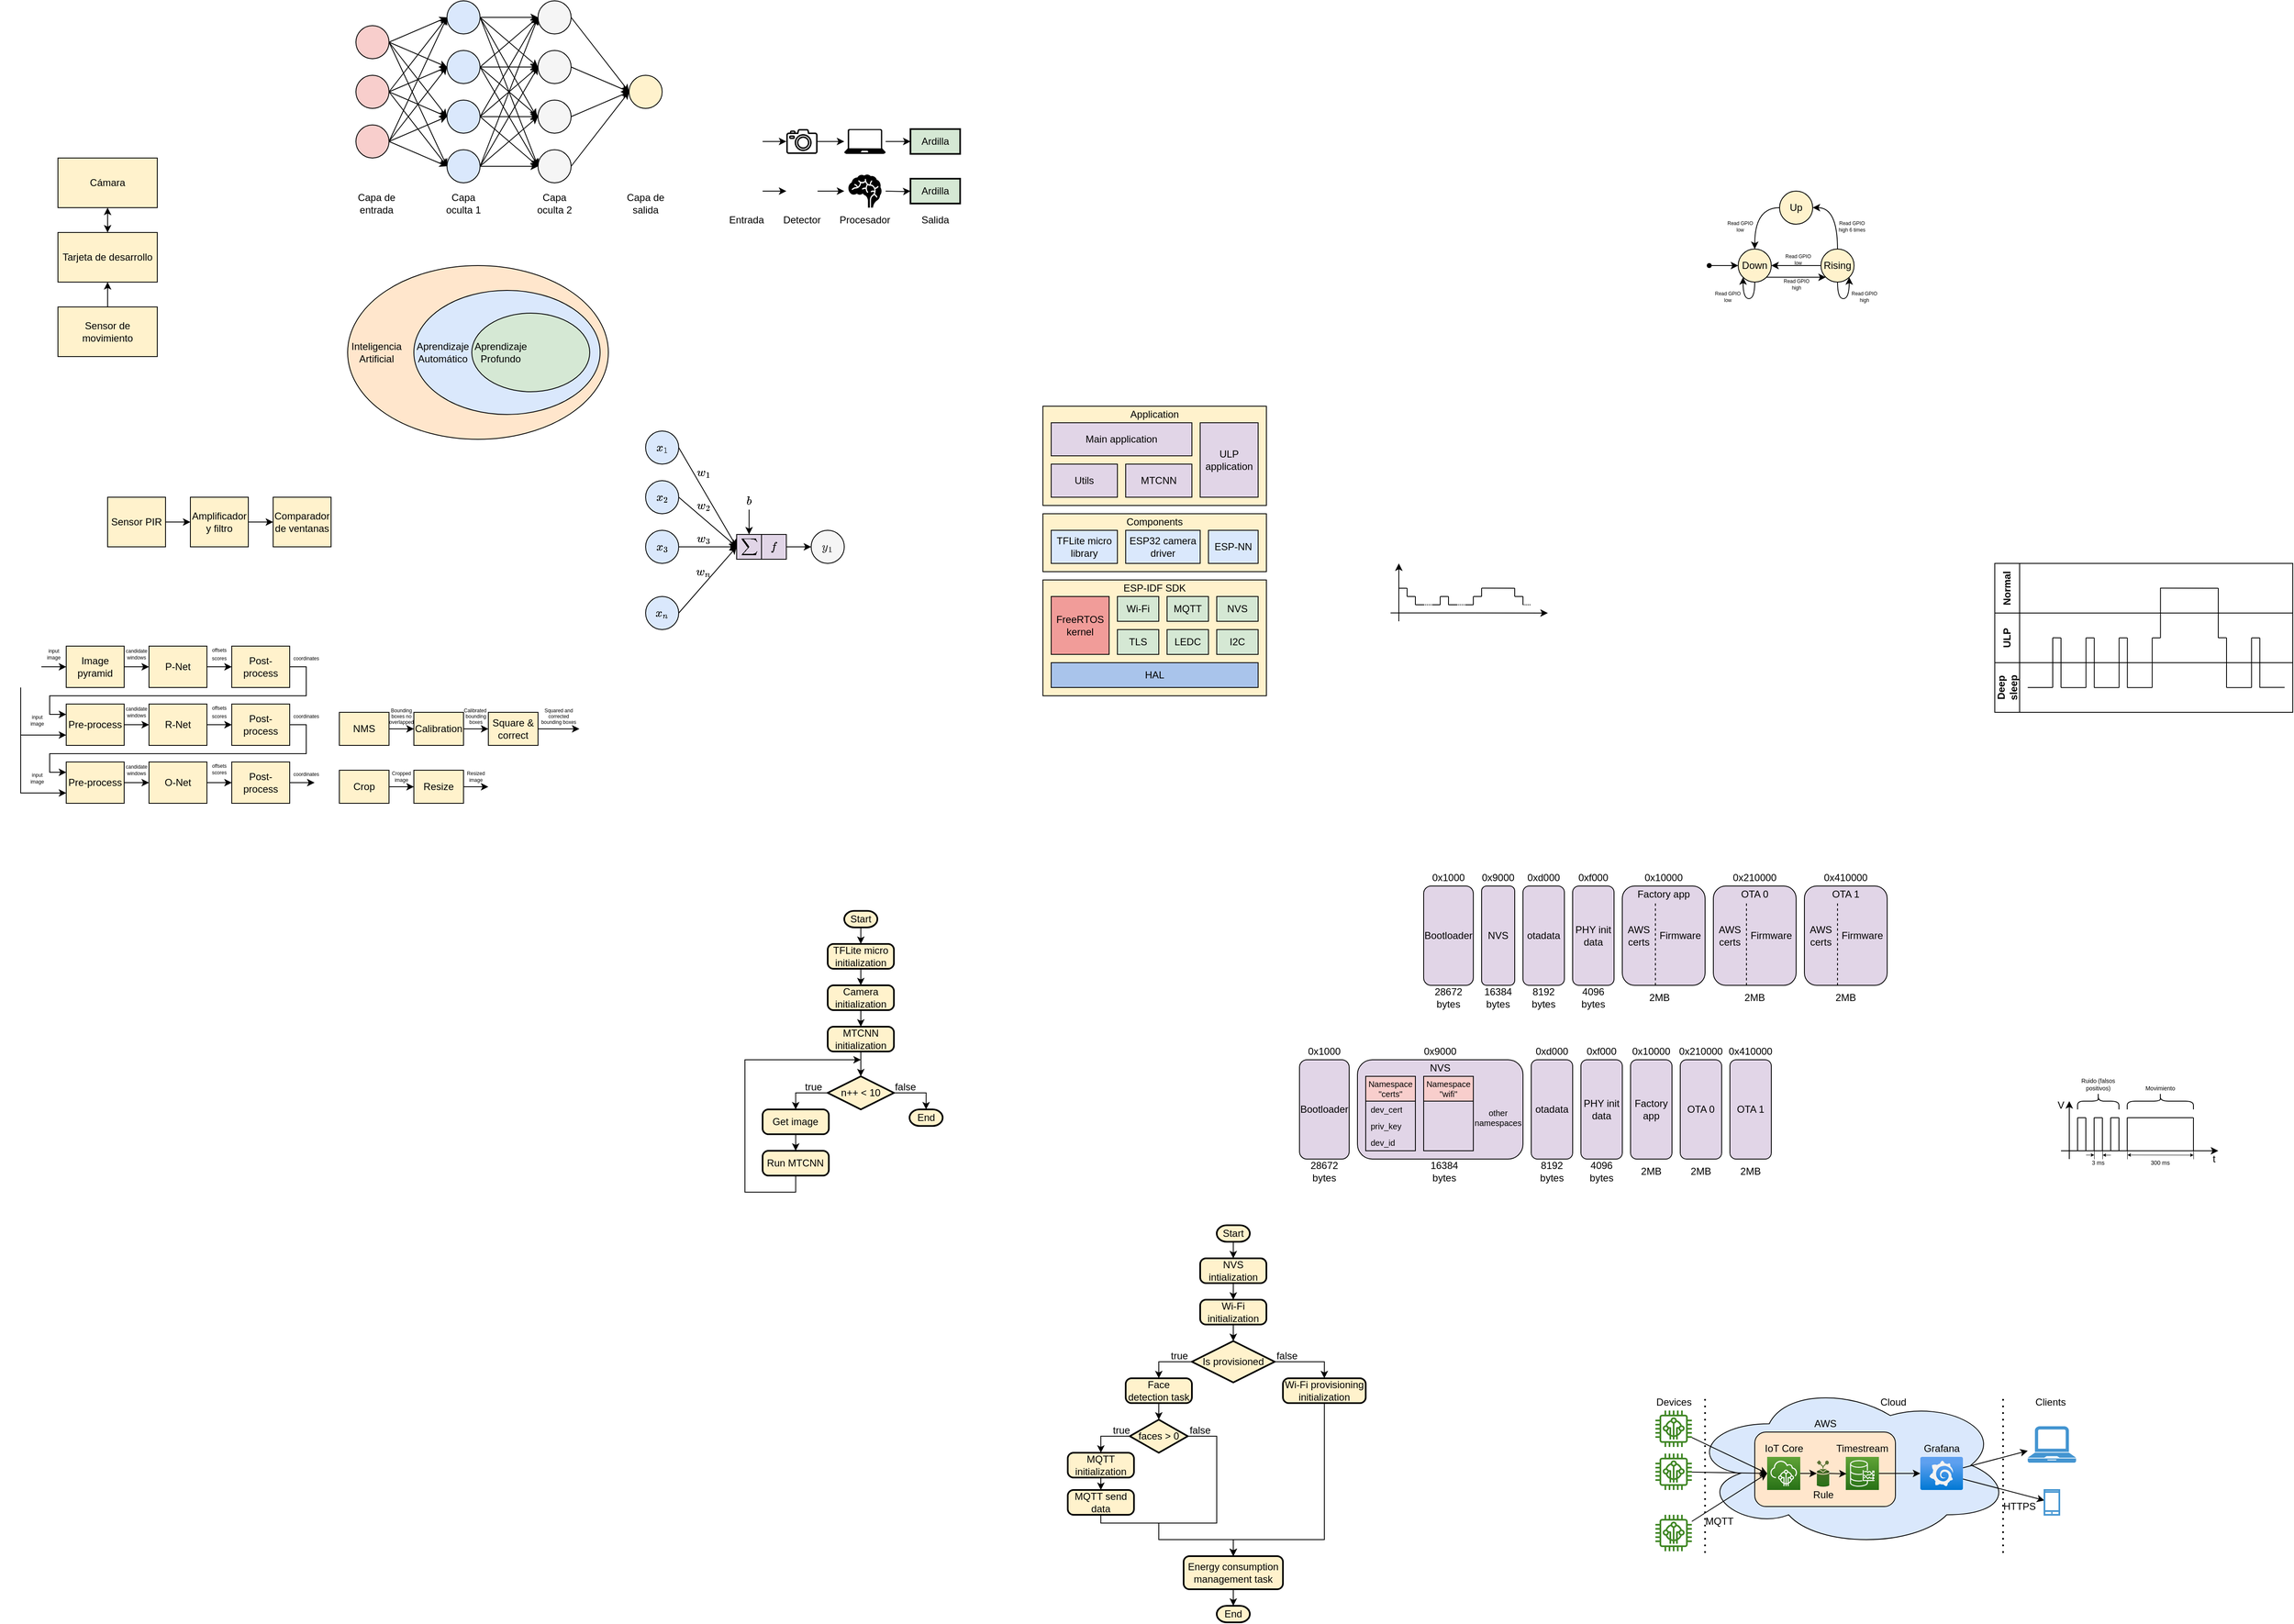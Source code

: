 <mxfile version="21.2.9" type="device">
  <diagram id="mrAVjI0d_bWb_Q6mrn6p" name="Page-1">
    <mxGraphModel dx="316" dy="174" grid="1" gridSize="10" guides="1" tooltips="1" connect="1" arrows="1" fold="1" page="1" pageScale="1" pageWidth="850" pageHeight="1100" math="1" shadow="0">
      <root>
        <mxCell id="0" />
        <mxCell id="1" parent="0" />
        <mxCell id="2yP1LM8pf5ampmf8wPi7-193" value="" style="ellipse;shape=cloud;whiteSpace=wrap;html=1;fillColor=#dae8fc;strokeColor=default;" parent="1" vertex="1">
          <mxGeometry x="2270" y="1840" width="390" height="200" as="geometry" />
        </mxCell>
        <mxCell id="2yP1LM8pf5ampmf8wPi7-191" value="" style="rounded=1;whiteSpace=wrap;html=1;fillColor=#ffe6cc;strokeColor=default;" parent="1" vertex="1">
          <mxGeometry x="2350" y="1900" width="170" height="90" as="geometry" />
        </mxCell>
        <mxCell id="Bt43okNIhcGlWjT723cL-21" value="" style="rounded=0;whiteSpace=wrap;html=1;fillColor=#fff2cc;strokeColor=default;" parent="1" vertex="1">
          <mxGeometry x="1490" y="660" width="270" height="120" as="geometry" />
        </mxCell>
        <mxCell id="Bt43okNIhcGlWjT723cL-17" value="" style="rounded=0;whiteSpace=wrap;html=1;fillColor=#fff2cc;strokeColor=default;" parent="1" vertex="1">
          <mxGeometry x="1490" y="790" width="270" height="70" as="geometry" />
        </mxCell>
        <mxCell id="iwg94iTVYW8onbJ5SESR-1" value="Tarjeta de desarrollo" style="rounded=0;whiteSpace=wrap;html=1;fillColor=#fff2cc;strokeColor=default;" parent="1" vertex="1">
          <mxGeometry x="300" y="450" width="120" height="60" as="geometry" />
        </mxCell>
        <mxCell id="iwg94iTVYW8onbJ5SESR-6" value="" style="edgeStyle=orthogonalEdgeStyle;rounded=0;orthogonalLoop=1;jettySize=auto;html=1;startArrow=classic;startFill=1;" parent="1" source="iwg94iTVYW8onbJ5SESR-2" target="iwg94iTVYW8onbJ5SESR-1" edge="1">
          <mxGeometry relative="1" as="geometry" />
        </mxCell>
        <mxCell id="iwg94iTVYW8onbJ5SESR-2" value="Cámara" style="rounded=0;whiteSpace=wrap;html=1;fillColor=#fff2cc;strokeColor=default;" parent="1" vertex="1">
          <mxGeometry x="300" y="360" width="120" height="60" as="geometry" />
        </mxCell>
        <mxCell id="iwg94iTVYW8onbJ5SESR-5" value="" style="edgeStyle=orthogonalEdgeStyle;rounded=0;orthogonalLoop=1;jettySize=auto;html=1;" parent="1" source="iwg94iTVYW8onbJ5SESR-3" target="iwg94iTVYW8onbJ5SESR-1" edge="1">
          <mxGeometry relative="1" as="geometry" />
        </mxCell>
        <mxCell id="iwg94iTVYW8onbJ5SESR-3" value="Sensor de movimiento" style="rounded=0;whiteSpace=wrap;html=1;fillColor=#fff2cc;strokeColor=default;" parent="1" vertex="1">
          <mxGeometry x="300" y="540" width="120" height="60" as="geometry" />
        </mxCell>
        <mxCell id="CYQogxWo8IyRnVfrzuj0-6" style="edgeStyle=orthogonalEdgeStyle;rounded=0;orthogonalLoop=1;jettySize=auto;html=1;entryX=0;entryY=0.5;entryDx=0;entryDy=0;fillColor=#fff2cc;strokeColor=default;" parent="1" source="CYQogxWo8IyRnVfrzuj0-3" target="CYQogxWo8IyRnVfrzuj0-4" edge="1">
          <mxGeometry relative="1" as="geometry" />
        </mxCell>
        <mxCell id="CYQogxWo8IyRnVfrzuj0-3" value="Sensor PIR" style="rounded=0;whiteSpace=wrap;html=1;fillColor=#fff2cc;strokeColor=default;" parent="1" vertex="1">
          <mxGeometry x="360" y="770" width="70" height="60" as="geometry" />
        </mxCell>
        <mxCell id="CYQogxWo8IyRnVfrzuj0-7" value="" style="edgeStyle=orthogonalEdgeStyle;rounded=0;orthogonalLoop=1;jettySize=auto;html=1;fillColor=#fff2cc;strokeColor=default;" parent="1" source="CYQogxWo8IyRnVfrzuj0-4" target="CYQogxWo8IyRnVfrzuj0-5" edge="1">
          <mxGeometry relative="1" as="geometry" />
        </mxCell>
        <mxCell id="CYQogxWo8IyRnVfrzuj0-4" value="Amplificador y filtro" style="rounded=0;whiteSpace=wrap;html=1;fillColor=#fff2cc;strokeColor=default;" parent="1" vertex="1">
          <mxGeometry x="460" y="770" width="70" height="60" as="geometry" />
        </mxCell>
        <mxCell id="CYQogxWo8IyRnVfrzuj0-5" value="Comparador de ventanas" style="rounded=0;whiteSpace=wrap;html=1;fillColor=#fff2cc;strokeColor=default;" parent="1" vertex="1">
          <mxGeometry x="560" y="770" width="70" height="60" as="geometry" />
        </mxCell>
        <mxCell id="CYQogxWo8IyRnVfrzuj0-12" value="" style="ellipse;whiteSpace=wrap;html=1;strokeColor=default;fillColor=#ffe6cc;" parent="1" vertex="1">
          <mxGeometry x="650" y="490" width="315" height="210" as="geometry" />
        </mxCell>
        <mxCell id="CYQogxWo8IyRnVfrzuj0-13" value="" style="ellipse;whiteSpace=wrap;html=1;strokeColor=default;fillColor=#dae8fc;" parent="1" vertex="1">
          <mxGeometry x="730" y="520" width="225" height="150" as="geometry" />
        </mxCell>
        <mxCell id="CYQogxWo8IyRnVfrzuj0-14" value="" style="ellipse;whiteSpace=wrap;html=1;strokeColor=default;fillColor=#d5e8d4;" parent="1" vertex="1">
          <mxGeometry x="800" y="547.5" width="142.5" height="95" as="geometry" />
        </mxCell>
        <mxCell id="CYQogxWo8IyRnVfrzuj0-15" value="Aprendizaje&lt;br&gt;Profundo" style="text;html=1;strokeColor=none;fillColor=none;align=center;verticalAlign=middle;whiteSpace=wrap;rounded=0;" parent="1" vertex="1">
          <mxGeometry x="800" y="580" width="70" height="30" as="geometry" />
        </mxCell>
        <mxCell id="CYQogxWo8IyRnVfrzuj0-16" value="Aprendizaje&lt;br&gt;Automático" style="text;html=1;strokeColor=none;fillColor=none;align=center;verticalAlign=middle;whiteSpace=wrap;rounded=0;" parent="1" vertex="1">
          <mxGeometry x="730" y="580" width="70" height="30" as="geometry" />
        </mxCell>
        <mxCell id="CYQogxWo8IyRnVfrzuj0-17" value="Inteligencia&lt;br&gt;Artificial" style="text;html=1;strokeColor=none;fillColor=none;align=center;verticalAlign=middle;whiteSpace=wrap;rounded=0;" parent="1" vertex="1">
          <mxGeometry x="650" y="580" width="70" height="30" as="geometry" />
        </mxCell>
        <mxCell id="CYQogxWo8IyRnVfrzuj0-31" style="rounded=0;orthogonalLoop=1;jettySize=auto;html=1;exitX=1;exitY=0.5;exitDx=0;exitDy=0;entryX=0;entryY=0.5;entryDx=0;entryDy=0;strokeColor=default;" parent="1" source="CYQogxWo8IyRnVfrzuj0-18" target="CYQogxWo8IyRnVfrzuj0-23" edge="1">
          <mxGeometry relative="1" as="geometry" />
        </mxCell>
        <mxCell id="CYQogxWo8IyRnVfrzuj0-33" style="edgeStyle=none;rounded=0;orthogonalLoop=1;jettySize=auto;html=1;exitX=1;exitY=0.5;exitDx=0;exitDy=0;entryX=0;entryY=0.5;entryDx=0;entryDy=0;strokeColor=default;" parent="1" source="CYQogxWo8IyRnVfrzuj0-18" target="CYQogxWo8IyRnVfrzuj0-24" edge="1">
          <mxGeometry relative="1" as="geometry" />
        </mxCell>
        <mxCell id="CYQogxWo8IyRnVfrzuj0-34" style="edgeStyle=none;rounded=0;orthogonalLoop=1;jettySize=auto;html=1;exitX=1;exitY=0.5;exitDx=0;exitDy=0;entryX=0;entryY=0.5;entryDx=0;entryDy=0;strokeColor=default;" parent="1" source="CYQogxWo8IyRnVfrzuj0-18" target="CYQogxWo8IyRnVfrzuj0-25" edge="1">
          <mxGeometry relative="1" as="geometry" />
        </mxCell>
        <mxCell id="CYQogxWo8IyRnVfrzuj0-68" style="edgeStyle=none;rounded=0;orthogonalLoop=1;jettySize=auto;html=1;exitX=1;exitY=0.5;exitDx=0;exitDy=0;entryX=0;entryY=0.5;entryDx=0;entryDy=0;strokeColor=default;" parent="1" source="CYQogxWo8IyRnVfrzuj0-18" target="CYQogxWo8IyRnVfrzuj0-21" edge="1">
          <mxGeometry relative="1" as="geometry" />
        </mxCell>
        <mxCell id="CYQogxWo8IyRnVfrzuj0-18" value="" style="ellipse;whiteSpace=wrap;html=1;aspect=fixed;strokeColor=default;fillColor=#f8cecc;" parent="1" vertex="1">
          <mxGeometry x="660" y="320" width="40" height="40" as="geometry" />
        </mxCell>
        <mxCell id="CYQogxWo8IyRnVfrzuj0-35" style="edgeStyle=none;rounded=0;orthogonalLoop=1;jettySize=auto;html=1;exitX=1;exitY=0.5;exitDx=0;exitDy=0;entryX=0;entryY=0.5;entryDx=0;entryDy=0;strokeColor=default;" parent="1" source="CYQogxWo8IyRnVfrzuj0-19" target="CYQogxWo8IyRnVfrzuj0-23" edge="1">
          <mxGeometry relative="1" as="geometry" />
        </mxCell>
        <mxCell id="CYQogxWo8IyRnVfrzuj0-36" style="edgeStyle=none;rounded=0;orthogonalLoop=1;jettySize=auto;html=1;exitX=1;exitY=0.5;exitDx=0;exitDy=0;entryX=0;entryY=0.5;entryDx=0;entryDy=0;strokeColor=default;" parent="1" source="CYQogxWo8IyRnVfrzuj0-19" target="CYQogxWo8IyRnVfrzuj0-21" edge="1">
          <mxGeometry relative="1" as="geometry" />
        </mxCell>
        <mxCell id="CYQogxWo8IyRnVfrzuj0-37" style="edgeStyle=none;rounded=0;orthogonalLoop=1;jettySize=auto;html=1;exitX=1;exitY=0.5;exitDx=0;exitDy=0;entryX=0;entryY=0.5;entryDx=0;entryDy=0;strokeColor=default;" parent="1" source="CYQogxWo8IyRnVfrzuj0-19" target="CYQogxWo8IyRnVfrzuj0-24" edge="1">
          <mxGeometry relative="1" as="geometry" />
        </mxCell>
        <mxCell id="CYQogxWo8IyRnVfrzuj0-38" style="edgeStyle=none;rounded=0;orthogonalLoop=1;jettySize=auto;html=1;exitX=1;exitY=0.5;exitDx=0;exitDy=0;entryX=0;entryY=0.5;entryDx=0;entryDy=0;strokeColor=default;" parent="1" source="CYQogxWo8IyRnVfrzuj0-19" target="CYQogxWo8IyRnVfrzuj0-25" edge="1">
          <mxGeometry relative="1" as="geometry" />
        </mxCell>
        <mxCell id="CYQogxWo8IyRnVfrzuj0-19" value="" style="ellipse;whiteSpace=wrap;html=1;aspect=fixed;strokeColor=default;fillColor=#f8cecc;" parent="1" vertex="1">
          <mxGeometry x="660" y="260" width="40" height="40" as="geometry" />
        </mxCell>
        <mxCell id="CYQogxWo8IyRnVfrzuj0-39" style="edgeStyle=none;rounded=0;orthogonalLoop=1;jettySize=auto;html=1;exitX=1;exitY=0.5;exitDx=0;exitDy=0;entryX=0;entryY=0.5;entryDx=0;entryDy=0;strokeColor=default;" parent="1" source="CYQogxWo8IyRnVfrzuj0-20" target="CYQogxWo8IyRnVfrzuj0-25" edge="1">
          <mxGeometry relative="1" as="geometry" />
        </mxCell>
        <mxCell id="CYQogxWo8IyRnVfrzuj0-40" style="edgeStyle=none;rounded=0;orthogonalLoop=1;jettySize=auto;html=1;exitX=1;exitY=0.5;exitDx=0;exitDy=0;entryX=0;entryY=0.5;entryDx=0;entryDy=0;strokeColor=default;" parent="1" source="CYQogxWo8IyRnVfrzuj0-20" target="CYQogxWo8IyRnVfrzuj0-24" edge="1">
          <mxGeometry relative="1" as="geometry" />
        </mxCell>
        <mxCell id="CYQogxWo8IyRnVfrzuj0-41" style="edgeStyle=none;rounded=0;orthogonalLoop=1;jettySize=auto;html=1;exitX=1;exitY=0.5;exitDx=0;exitDy=0;entryX=0;entryY=0.5;entryDx=0;entryDy=0;strokeColor=default;" parent="1" source="CYQogxWo8IyRnVfrzuj0-20" target="CYQogxWo8IyRnVfrzuj0-21" edge="1">
          <mxGeometry relative="1" as="geometry" />
        </mxCell>
        <mxCell id="CYQogxWo8IyRnVfrzuj0-42" style="edgeStyle=none;rounded=0;orthogonalLoop=1;jettySize=auto;html=1;exitX=1;exitY=0.5;exitDx=0;exitDy=0;entryX=0;entryY=0.5;entryDx=0;entryDy=0;strokeColor=default;" parent="1" source="CYQogxWo8IyRnVfrzuj0-20" target="CYQogxWo8IyRnVfrzuj0-23" edge="1">
          <mxGeometry relative="1" as="geometry" />
        </mxCell>
        <mxCell id="CYQogxWo8IyRnVfrzuj0-20" value="" style="ellipse;whiteSpace=wrap;html=1;aspect=fixed;strokeColor=default;fillColor=#f8cecc;" parent="1" vertex="1">
          <mxGeometry x="660" y="200" width="40" height="40" as="geometry" />
        </mxCell>
        <mxCell id="CYQogxWo8IyRnVfrzuj0-45" style="edgeStyle=none;rounded=0;orthogonalLoop=1;jettySize=auto;html=1;exitX=1;exitY=0.5;exitDx=0;exitDy=0;entryX=0;entryY=0.5;entryDx=0;entryDy=0;strokeColor=default;" parent="1" source="CYQogxWo8IyRnVfrzuj0-21" target="CYQogxWo8IyRnVfrzuj0-26" edge="1">
          <mxGeometry relative="1" as="geometry" />
        </mxCell>
        <mxCell id="CYQogxWo8IyRnVfrzuj0-49" style="edgeStyle=none;rounded=0;orthogonalLoop=1;jettySize=auto;html=1;exitX=1;exitY=0.5;exitDx=0;exitDy=0;entryX=0;entryY=0.5;entryDx=0;entryDy=0;strokeColor=default;" parent="1" source="CYQogxWo8IyRnVfrzuj0-21" target="CYQogxWo8IyRnVfrzuj0-27" edge="1">
          <mxGeometry relative="1" as="geometry" />
        </mxCell>
        <mxCell id="CYQogxWo8IyRnVfrzuj0-51" style="edgeStyle=none;rounded=0;orthogonalLoop=1;jettySize=auto;html=1;exitX=1;exitY=0.5;exitDx=0;exitDy=0;entryX=0;entryY=0.5;entryDx=0;entryDy=0;strokeColor=default;" parent="1" source="CYQogxWo8IyRnVfrzuj0-21" target="CYQogxWo8IyRnVfrzuj0-28" edge="1">
          <mxGeometry relative="1" as="geometry" />
        </mxCell>
        <mxCell id="CYQogxWo8IyRnVfrzuj0-56" style="edgeStyle=none;rounded=0;orthogonalLoop=1;jettySize=auto;html=1;exitX=1;exitY=0.5;exitDx=0;exitDy=0;entryX=0;entryY=0.5;entryDx=0;entryDy=0;strokeColor=default;" parent="1" source="CYQogxWo8IyRnVfrzuj0-21" target="CYQogxWo8IyRnVfrzuj0-29" edge="1">
          <mxGeometry relative="1" as="geometry" />
        </mxCell>
        <mxCell id="CYQogxWo8IyRnVfrzuj0-21" value="" style="ellipse;whiteSpace=wrap;html=1;aspect=fixed;strokeColor=default;fillColor=#dae8fc;" parent="1" vertex="1">
          <mxGeometry x="770" y="290" width="40" height="40" as="geometry" />
        </mxCell>
        <mxCell id="CYQogxWo8IyRnVfrzuj0-46" style="edgeStyle=none;rounded=0;orthogonalLoop=1;jettySize=auto;html=1;exitX=1;exitY=0.5;exitDx=0;exitDy=0;entryX=0;entryY=0.5;entryDx=0;entryDy=0;strokeColor=default;" parent="1" source="CYQogxWo8IyRnVfrzuj0-23" target="CYQogxWo8IyRnVfrzuj0-27" edge="1">
          <mxGeometry relative="1" as="geometry" />
        </mxCell>
        <mxCell id="CYQogxWo8IyRnVfrzuj0-50" style="edgeStyle=none;rounded=0;orthogonalLoop=1;jettySize=auto;html=1;exitX=1;exitY=0.5;exitDx=0;exitDy=0;entryX=0;entryY=0.5;entryDx=0;entryDy=0;strokeColor=default;" parent="1" source="CYQogxWo8IyRnVfrzuj0-23" target="CYQogxWo8IyRnVfrzuj0-26" edge="1">
          <mxGeometry relative="1" as="geometry" />
        </mxCell>
        <mxCell id="CYQogxWo8IyRnVfrzuj0-57" style="edgeStyle=none;rounded=0;orthogonalLoop=1;jettySize=auto;html=1;exitX=1;exitY=0.5;exitDx=0;exitDy=0;entryX=0;entryY=0.5;entryDx=0;entryDy=0;strokeColor=default;" parent="1" source="CYQogxWo8IyRnVfrzuj0-23" target="CYQogxWo8IyRnVfrzuj0-28" edge="1">
          <mxGeometry relative="1" as="geometry" />
        </mxCell>
        <mxCell id="CYQogxWo8IyRnVfrzuj0-58" style="edgeStyle=none;rounded=0;orthogonalLoop=1;jettySize=auto;html=1;exitX=1;exitY=0.5;exitDx=0;exitDy=0;entryX=0;entryY=0.5;entryDx=0;entryDy=0;strokeColor=default;" parent="1" source="CYQogxWo8IyRnVfrzuj0-23" target="CYQogxWo8IyRnVfrzuj0-29" edge="1">
          <mxGeometry relative="1" as="geometry" />
        </mxCell>
        <mxCell id="CYQogxWo8IyRnVfrzuj0-23" value="" style="ellipse;whiteSpace=wrap;html=1;aspect=fixed;strokeColor=default;fillColor=#dae8fc;" parent="1" vertex="1">
          <mxGeometry x="770" y="350" width="40" height="40" as="geometry" />
        </mxCell>
        <mxCell id="CYQogxWo8IyRnVfrzuj0-44" style="edgeStyle=none;rounded=0;orthogonalLoop=1;jettySize=auto;html=1;exitX=1;exitY=0.5;exitDx=0;exitDy=0;entryX=0;entryY=0.5;entryDx=0;entryDy=0;strokeColor=default;" parent="1" source="CYQogxWo8IyRnVfrzuj0-24" target="CYQogxWo8IyRnVfrzuj0-28" edge="1">
          <mxGeometry relative="1" as="geometry" />
        </mxCell>
        <mxCell id="CYQogxWo8IyRnVfrzuj0-48" style="edgeStyle=none;rounded=0;orthogonalLoop=1;jettySize=auto;html=1;exitX=1;exitY=0.5;exitDx=0;exitDy=0;entryX=0;entryY=0.5;entryDx=0;entryDy=0;strokeColor=default;" parent="1" source="CYQogxWo8IyRnVfrzuj0-24" target="CYQogxWo8IyRnVfrzuj0-26" edge="1">
          <mxGeometry relative="1" as="geometry" />
        </mxCell>
        <mxCell id="CYQogxWo8IyRnVfrzuj0-52" style="edgeStyle=none;rounded=0;orthogonalLoop=1;jettySize=auto;html=1;exitX=1;exitY=0.5;exitDx=0;exitDy=0;entryX=0;entryY=0.5;entryDx=0;entryDy=0;strokeColor=default;" parent="1" source="CYQogxWo8IyRnVfrzuj0-24" target="CYQogxWo8IyRnVfrzuj0-29" edge="1">
          <mxGeometry relative="1" as="geometry" />
        </mxCell>
        <mxCell id="CYQogxWo8IyRnVfrzuj0-55" style="edgeStyle=none;rounded=0;orthogonalLoop=1;jettySize=auto;html=1;exitX=1;exitY=0.5;exitDx=0;exitDy=0;entryX=0;entryY=0.5;entryDx=0;entryDy=0;strokeColor=default;" parent="1" source="CYQogxWo8IyRnVfrzuj0-24" target="CYQogxWo8IyRnVfrzuj0-27" edge="1">
          <mxGeometry relative="1" as="geometry" />
        </mxCell>
        <mxCell id="CYQogxWo8IyRnVfrzuj0-24" value="" style="ellipse;whiteSpace=wrap;html=1;aspect=fixed;strokeColor=default;fillColor=#dae8fc;" parent="1" vertex="1">
          <mxGeometry x="770" y="230" width="40" height="40" as="geometry" />
        </mxCell>
        <mxCell id="CYQogxWo8IyRnVfrzuj0-43" style="edgeStyle=none;rounded=0;orthogonalLoop=1;jettySize=auto;html=1;exitX=1;exitY=0.5;exitDx=0;exitDy=0;entryX=0;entryY=0.5;entryDx=0;entryDy=0;strokeColor=default;" parent="1" source="CYQogxWo8IyRnVfrzuj0-25" target="CYQogxWo8IyRnVfrzuj0-29" edge="1">
          <mxGeometry relative="1" as="geometry" />
        </mxCell>
        <mxCell id="CYQogxWo8IyRnVfrzuj0-47" style="edgeStyle=none;rounded=0;orthogonalLoop=1;jettySize=auto;html=1;exitX=1;exitY=0.5;exitDx=0;exitDy=0;entryX=0;entryY=0.5;entryDx=0;entryDy=0;strokeColor=default;" parent="1" source="CYQogxWo8IyRnVfrzuj0-25" target="CYQogxWo8IyRnVfrzuj0-28" edge="1">
          <mxGeometry relative="1" as="geometry" />
        </mxCell>
        <mxCell id="CYQogxWo8IyRnVfrzuj0-53" style="edgeStyle=none;rounded=0;orthogonalLoop=1;jettySize=auto;html=1;exitX=1;exitY=0.5;exitDx=0;exitDy=0;entryX=-0.046;entryY=0.496;entryDx=0;entryDy=0;entryPerimeter=0;strokeColor=default;" parent="1" source="CYQogxWo8IyRnVfrzuj0-25" target="CYQogxWo8IyRnVfrzuj0-26" edge="1">
          <mxGeometry relative="1" as="geometry" />
        </mxCell>
        <mxCell id="CYQogxWo8IyRnVfrzuj0-54" style="edgeStyle=none;rounded=0;orthogonalLoop=1;jettySize=auto;html=1;exitX=1;exitY=0.5;exitDx=0;exitDy=0;entryX=0;entryY=0.5;entryDx=0;entryDy=0;strokeColor=default;" parent="1" source="CYQogxWo8IyRnVfrzuj0-25" target="CYQogxWo8IyRnVfrzuj0-27" edge="1">
          <mxGeometry relative="1" as="geometry" />
        </mxCell>
        <mxCell id="CYQogxWo8IyRnVfrzuj0-25" value="" style="ellipse;whiteSpace=wrap;html=1;aspect=fixed;strokeColor=default;fillColor=#dae8fc;" parent="1" vertex="1">
          <mxGeometry x="770" y="170" width="40" height="40" as="geometry" />
        </mxCell>
        <mxCell id="CYQogxWo8IyRnVfrzuj0-64" style="edgeStyle=none;rounded=0;orthogonalLoop=1;jettySize=auto;html=1;exitX=1;exitY=0.5;exitDx=0;exitDy=0;entryX=0;entryY=0.5;entryDx=0;entryDy=0;strokeColor=default;" parent="1" source="CYQogxWo8IyRnVfrzuj0-26" target="CYQogxWo8IyRnVfrzuj0-30" edge="1">
          <mxGeometry relative="1" as="geometry" />
        </mxCell>
        <mxCell id="CYQogxWo8IyRnVfrzuj0-26" value="" style="ellipse;whiteSpace=wrap;html=1;aspect=fixed;strokeColor=default;fillColor=#f5f5f5;fontColor=#333333;" parent="1" vertex="1">
          <mxGeometry x="880" y="290" width="40" height="40" as="geometry" />
        </mxCell>
        <mxCell id="CYQogxWo8IyRnVfrzuj0-63" style="edgeStyle=none;rounded=0;orthogonalLoop=1;jettySize=auto;html=1;exitX=1;exitY=0.5;exitDx=0;exitDy=0;entryX=0;entryY=0.5;entryDx=0;entryDy=0;strokeColor=default;" parent="1" source="CYQogxWo8IyRnVfrzuj0-27" target="CYQogxWo8IyRnVfrzuj0-30" edge="1">
          <mxGeometry relative="1" as="geometry" />
        </mxCell>
        <mxCell id="CYQogxWo8IyRnVfrzuj0-27" value="" style="ellipse;whiteSpace=wrap;html=1;aspect=fixed;strokeColor=default;fillColor=#f5f5f5;fontColor=#333333;" parent="1" vertex="1">
          <mxGeometry x="880" y="350" width="40" height="40" as="geometry" />
        </mxCell>
        <mxCell id="CYQogxWo8IyRnVfrzuj0-67" style="edgeStyle=none;rounded=0;orthogonalLoop=1;jettySize=auto;html=1;exitX=1;exitY=0.5;exitDx=0;exitDy=0;entryX=0;entryY=0.5;entryDx=0;entryDy=0;strokeColor=default;" parent="1" source="CYQogxWo8IyRnVfrzuj0-28" target="CYQogxWo8IyRnVfrzuj0-30" edge="1">
          <mxGeometry relative="1" as="geometry" />
        </mxCell>
        <mxCell id="CYQogxWo8IyRnVfrzuj0-28" value="" style="ellipse;whiteSpace=wrap;html=1;aspect=fixed;strokeColor=default;fillColor=#f5f5f5;fontColor=#333333;" parent="1" vertex="1">
          <mxGeometry x="880" y="230" width="40" height="40" as="geometry" />
        </mxCell>
        <mxCell id="CYQogxWo8IyRnVfrzuj0-66" style="edgeStyle=none;rounded=0;orthogonalLoop=1;jettySize=auto;html=1;exitX=1;exitY=0.5;exitDx=0;exitDy=0;entryX=0;entryY=0.5;entryDx=0;entryDy=0;strokeColor=default;" parent="1" source="CYQogxWo8IyRnVfrzuj0-29" target="CYQogxWo8IyRnVfrzuj0-30" edge="1">
          <mxGeometry relative="1" as="geometry" />
        </mxCell>
        <mxCell id="CYQogxWo8IyRnVfrzuj0-29" value="" style="ellipse;whiteSpace=wrap;html=1;aspect=fixed;strokeColor=default;fillColor=#f5f5f5;fontColor=#333333;" parent="1" vertex="1">
          <mxGeometry x="880" y="170" width="40" height="40" as="geometry" />
        </mxCell>
        <mxCell id="CYQogxWo8IyRnVfrzuj0-30" value="" style="ellipse;whiteSpace=wrap;html=1;aspect=fixed;strokeColor=default;fillColor=#fff2cc;" parent="1" vertex="1">
          <mxGeometry x="990" y="260" width="40" height="40" as="geometry" />
        </mxCell>
        <mxCell id="CYQogxWo8IyRnVfrzuj0-69" value="Capa de entrada" style="text;html=1;strokeColor=none;fillColor=none;align=center;verticalAlign=middle;whiteSpace=wrap;rounded=0;" parent="1" vertex="1">
          <mxGeometry x="655" y="400" width="60" height="30" as="geometry" />
        </mxCell>
        <mxCell id="CYQogxWo8IyRnVfrzuj0-70" value="Capa oculta 1" style="text;html=1;strokeColor=none;fillColor=none;align=center;verticalAlign=middle;whiteSpace=wrap;rounded=0;" parent="1" vertex="1">
          <mxGeometry x="760" y="400" width="60" height="30" as="geometry" />
        </mxCell>
        <mxCell id="CYQogxWo8IyRnVfrzuj0-71" value="Capa oculta 2" style="text;html=1;strokeColor=none;fillColor=none;align=center;verticalAlign=middle;whiteSpace=wrap;rounded=0;" parent="1" vertex="1">
          <mxGeometry x="870" y="400" width="60" height="30" as="geometry" />
        </mxCell>
        <mxCell id="CYQogxWo8IyRnVfrzuj0-72" value="Capa de salida" style="text;html=1;strokeColor=none;fillColor=none;align=center;verticalAlign=middle;whiteSpace=wrap;rounded=0;" parent="1" vertex="1">
          <mxGeometry x="980" y="400" width="60" height="30" as="geometry" />
        </mxCell>
        <mxCell id="CYQogxWo8IyRnVfrzuj0-83" style="edgeStyle=none;rounded=0;orthogonalLoop=1;jettySize=auto;html=1;exitX=1;exitY=0.5;exitDx=0;exitDy=0;entryX=0;entryY=0.5;entryDx=0;entryDy=0;strokeColor=default;" parent="1" source="CYQogxWo8IyRnVfrzuj0-73" target="CYQogxWo8IyRnVfrzuj0-79" edge="1">
          <mxGeometry relative="1" as="geometry" />
        </mxCell>
        <mxCell id="CYQogxWo8IyRnVfrzuj0-73" value="\[x_3\]" style="ellipse;whiteSpace=wrap;html=1;aspect=fixed;strokeColor=default;fillColor=#dae8fc;" parent="1" vertex="1">
          <mxGeometry x="1010" y="810" width="40" height="40" as="geometry" />
        </mxCell>
        <mxCell id="CYQogxWo8IyRnVfrzuj0-87" style="edgeStyle=none;rounded=0;orthogonalLoop=1;jettySize=auto;html=1;exitX=1;exitY=0.5;exitDx=0;exitDy=0;entryX=0;entryY=0.5;entryDx=0;entryDy=0;strokeColor=default;" parent="1" source="CYQogxWo8IyRnVfrzuj0-74" target="CYQogxWo8IyRnVfrzuj0-79" edge="1">
          <mxGeometry relative="1" as="geometry" />
        </mxCell>
        <mxCell id="CYQogxWo8IyRnVfrzuj0-74" value="\[x_n\]" style="ellipse;whiteSpace=wrap;html=1;aspect=fixed;strokeColor=default;fillColor=#dae8fc;" parent="1" vertex="1">
          <mxGeometry x="1010" y="890" width="40" height="40" as="geometry" />
        </mxCell>
        <mxCell id="CYQogxWo8IyRnVfrzuj0-88" style="edgeStyle=none;rounded=0;orthogonalLoop=1;jettySize=auto;html=1;exitX=1;exitY=0.5;exitDx=0;exitDy=0;strokeColor=default;entryX=0;entryY=0.5;entryDx=0;entryDy=0;" parent="1" source="CYQogxWo8IyRnVfrzuj0-75" target="CYQogxWo8IyRnVfrzuj0-79" edge="1">
          <mxGeometry relative="1" as="geometry">
            <mxPoint x="1100" y="810" as="targetPoint" />
          </mxGeometry>
        </mxCell>
        <mxCell id="CYQogxWo8IyRnVfrzuj0-75" value="\[x_2\]" style="ellipse;whiteSpace=wrap;html=1;aspect=fixed;strokeColor=default;fillColor=#dae8fc;" parent="1" vertex="1">
          <mxGeometry x="1010" y="750" width="40" height="40" as="geometry" />
        </mxCell>
        <mxCell id="CYQogxWo8IyRnVfrzuj0-89" style="edgeStyle=none;rounded=0;orthogonalLoop=1;jettySize=auto;html=1;exitX=1;exitY=0.5;exitDx=0;exitDy=0;entryX=0;entryY=0.5;entryDx=0;entryDy=0;strokeColor=default;" parent="1" source="CYQogxWo8IyRnVfrzuj0-76" target="CYQogxWo8IyRnVfrzuj0-79" edge="1">
          <mxGeometry relative="1" as="geometry" />
        </mxCell>
        <mxCell id="CYQogxWo8IyRnVfrzuj0-76" value="\[x_1\]" style="ellipse;whiteSpace=wrap;html=1;aspect=fixed;strokeColor=default;fillColor=#dae8fc;" parent="1" vertex="1">
          <mxGeometry x="1010" y="690" width="40" height="40" as="geometry" />
        </mxCell>
        <mxCell id="CYQogxWo8IyRnVfrzuj0-78" value="" style="shape=image;html=1;verticalAlign=top;verticalLabelPosition=bottom;labelBackgroundColor=#ffffff;imageAspect=0;aspect=fixed;image=https://cdn1.iconfinder.com/data/icons/ionicons-sharp-vol-1/512/ellipsis-vertical-sharp-128.png;strokeColor=default;" parent="1" vertex="1">
          <mxGeometry x="1019.5" y="860" width="21" height="21" as="geometry" />
        </mxCell>
        <mxCell id="CYQogxWo8IyRnVfrzuj0-79" value="\[\sum\]" style="rounded=0;whiteSpace=wrap;html=1;strokeColor=default;fillColor=#e1d5e7;" parent="1" vertex="1">
          <mxGeometry x="1120" y="815" width="30" height="30" as="geometry" />
        </mxCell>
        <mxCell id="OaOZy3IlskVk_lXHGRTM-2" style="edgeStyle=orthogonalEdgeStyle;rounded=0;orthogonalLoop=1;jettySize=auto;html=1;exitX=1;exitY=0.5;exitDx=0;exitDy=0;entryX=0;entryY=0.5;entryDx=0;entryDy=0;" parent="1" target="OaOZy3IlskVk_lXHGRTM-1" edge="1">
          <mxGeometry relative="1" as="geometry">
            <mxPoint x="1180" y="830" as="sourcePoint" />
          </mxGeometry>
        </mxCell>
        <mxCell id="OaOZy3IlskVk_lXHGRTM-1" value="\[y_1\]" style="ellipse;whiteSpace=wrap;html=1;aspect=fixed;strokeColor=default;fillColor=#f5f5f5;fontColor=#333333;" parent="1" vertex="1">
          <mxGeometry x="1210" y="810" width="40" height="40" as="geometry" />
        </mxCell>
        <mxCell id="OaOZy3IlskVk_lXHGRTM-3" value="\[w_1\]" style="text;html=1;strokeColor=none;fillColor=none;align=center;verticalAlign=middle;whiteSpace=wrap;rounded=0;" parent="1" vertex="1">
          <mxGeometry x="1070" y="730" width="20" height="20" as="geometry" />
        </mxCell>
        <mxCell id="OaOZy3IlskVk_lXHGRTM-6" value="\[w_2\]" style="text;html=1;strokeColor=none;fillColor=none;align=center;verticalAlign=middle;whiteSpace=wrap;rounded=0;" parent="1" vertex="1">
          <mxGeometry x="1070" y="770" width="20" height="20" as="geometry" />
        </mxCell>
        <mxCell id="OaOZy3IlskVk_lXHGRTM-7" value="\[w_3\]" style="text;html=1;strokeColor=none;fillColor=none;align=center;verticalAlign=middle;whiteSpace=wrap;rounded=0;" parent="1" vertex="1">
          <mxGeometry x="1070" y="810" width="20" height="20" as="geometry" />
        </mxCell>
        <mxCell id="OaOZy3IlskVk_lXHGRTM-9" value="\[w_n\]" style="text;html=1;strokeColor=none;fillColor=none;align=center;verticalAlign=middle;whiteSpace=wrap;rounded=0;" parent="1" vertex="1">
          <mxGeometry x="1070" y="850" width="20" height="20" as="geometry" />
        </mxCell>
        <mxCell id="OaOZy3IlskVk_lXHGRTM-11" style="edgeStyle=orthogonalEdgeStyle;rounded=0;orthogonalLoop=1;jettySize=auto;html=1;exitX=0.5;exitY=1;exitDx=0;exitDy=0;entryX=0.5;entryY=0;entryDx=0;entryDy=0;" parent="1" source="OaOZy3IlskVk_lXHGRTM-10" target="CYQogxWo8IyRnVfrzuj0-79" edge="1">
          <mxGeometry relative="1" as="geometry" />
        </mxCell>
        <mxCell id="OaOZy3IlskVk_lXHGRTM-10" value="\[b\]" style="text;html=1;strokeColor=none;fillColor=none;align=center;verticalAlign=middle;whiteSpace=wrap;rounded=0;" parent="1" vertex="1">
          <mxGeometry x="1125" y="765" width="20" height="20" as="geometry" />
        </mxCell>
        <mxCell id="OaOZy3IlskVk_lXHGRTM-12" value="\[f\]" style="rounded=0;whiteSpace=wrap;html=1;strokeColor=default;fillColor=#e1d5e7;" parent="1" vertex="1">
          <mxGeometry x="1150" y="815" width="30" height="30" as="geometry" />
        </mxCell>
        <mxCell id="OaOZy3IlskVk_lXHGRTM-15" value="" style="edgeStyle=orthogonalEdgeStyle;rounded=0;orthogonalLoop=1;jettySize=auto;html=1;" parent="1" source="OaOZy3IlskVk_lXHGRTM-13" edge="1">
          <mxGeometry relative="1" as="geometry">
            <mxPoint x="1180" y="340" as="targetPoint" />
          </mxGeometry>
        </mxCell>
        <mxCell id="OaOZy3IlskVk_lXHGRTM-13" value="" style="shape=image;verticalLabelPosition=bottom;labelBackgroundColor=default;verticalAlign=top;aspect=fixed;imageAspect=0;image=https://www.ngenespanol.com/wp-content/uploads/2018/09/Fotos-Divertidas-del-mundo-animal-P.png;clipPath=inset(0% 13.33% 0% 20.67%);" parent="1" vertex="1">
          <mxGeometry x="1111.73" y="320" width="39.6" height="40" as="geometry" />
        </mxCell>
        <mxCell id="OaOZy3IlskVk_lXHGRTM-20" value="" style="edgeStyle=orthogonalEdgeStyle;rounded=0;orthogonalLoop=1;jettySize=auto;html=1;" parent="1" source="OaOZy3IlskVk_lXHGRTM-18" target="OaOZy3IlskVk_lXHGRTM-19" edge="1">
          <mxGeometry relative="1" as="geometry" />
        </mxCell>
        <mxCell id="OaOZy3IlskVk_lXHGRTM-18" value="" style="sketch=0;outlineConnect=0;fontColor=default;gradientColor=none;fillColor=#000000;strokeColor=none;dashed=0;verticalLabelPosition=bottom;verticalAlign=top;align=center;html=1;fontSize=12;fontStyle=0;aspect=fixed;pointerEvents=1;shape=mxgraph.aws4.camera2;" parent="1" vertex="1">
          <mxGeometry x="1180" y="325" width="37.74" height="30" as="geometry" />
        </mxCell>
        <mxCell id="OaOZy3IlskVk_lXHGRTM-22" value="" style="edgeStyle=orthogonalEdgeStyle;rounded=0;orthogonalLoop=1;jettySize=auto;html=1;" parent="1" source="OaOZy3IlskVk_lXHGRTM-19" target="OaOZy3IlskVk_lXHGRTM-21" edge="1">
          <mxGeometry relative="1" as="geometry" />
        </mxCell>
        <mxCell id="OaOZy3IlskVk_lXHGRTM-19" value="" style="verticalLabelPosition=bottom;html=1;verticalAlign=top;align=center;strokeColor=none;fillColor=#000000;shape=mxgraph.azure.laptop;pointerEvents=1;" parent="1" vertex="1">
          <mxGeometry x="1250" y="325" width="50" height="30" as="geometry" />
        </mxCell>
        <mxCell id="OaOZy3IlskVk_lXHGRTM-21" value="Ardilla" style="text;html=1;strokeColor=default;fillColor=#d5e8d4;align=center;verticalAlign=middle;whiteSpace=wrap;rounded=0;strokeWidth=2;" parent="1" vertex="1">
          <mxGeometry x="1330" y="325" width="60" height="30" as="geometry" />
        </mxCell>
        <mxCell id="OaOZy3IlskVk_lXHGRTM-23" value="" style="edgeStyle=orthogonalEdgeStyle;rounded=0;orthogonalLoop=1;jettySize=auto;html=1;" parent="1" source="OaOZy3IlskVk_lXHGRTM-24" edge="1">
          <mxGeometry relative="1" as="geometry">
            <mxPoint x="1180" y="400" as="targetPoint" />
          </mxGeometry>
        </mxCell>
        <mxCell id="OaOZy3IlskVk_lXHGRTM-24" value="" style="shape=image;verticalLabelPosition=bottom;labelBackgroundColor=default;verticalAlign=top;aspect=fixed;imageAspect=0;image=https://www.ngenespanol.com/wp-content/uploads/2018/09/Fotos-Divertidas-del-mundo-animal-P.png;clipPath=inset(0% 13.33% 0% 20.67%);" parent="1" vertex="1">
          <mxGeometry x="1111.73" y="380" width="39.6" height="40" as="geometry" />
        </mxCell>
        <mxCell id="OaOZy3IlskVk_lXHGRTM-25" value="" style="edgeStyle=orthogonalEdgeStyle;rounded=0;orthogonalLoop=1;jettySize=auto;html=1;" parent="1" edge="1">
          <mxGeometry relative="1" as="geometry">
            <mxPoint x="1217.727" y="400" as="sourcePoint" />
            <mxPoint x="1250" y="400.018" as="targetPoint" />
          </mxGeometry>
        </mxCell>
        <mxCell id="OaOZy3IlskVk_lXHGRTM-27" value="" style="edgeStyle=orthogonalEdgeStyle;rounded=0;orthogonalLoop=1;jettySize=auto;html=1;" parent="1" target="OaOZy3IlskVk_lXHGRTM-29" edge="1">
          <mxGeometry relative="1" as="geometry">
            <mxPoint x="1300" y="400.018" as="sourcePoint" />
          </mxGeometry>
        </mxCell>
        <mxCell id="OaOZy3IlskVk_lXHGRTM-29" value="Ardilla" style="text;html=1;strokeColor=default;fillColor=#d5e8d4;align=center;verticalAlign=middle;whiteSpace=wrap;rounded=0;strokeWidth=2;" parent="1" vertex="1">
          <mxGeometry x="1330" y="385" width="60" height="30" as="geometry" />
        </mxCell>
        <mxCell id="OaOZy3IlskVk_lXHGRTM-31" value="" style="shape=image;html=1;verticalAlign=top;verticalLabelPosition=bottom;labelBackgroundColor=#ffffff;imageAspect=0;aspect=fixed;image=https://cdn4.iconfinder.com/data/icons/ionicons/512/icon-ios7-eye-128.png;strokeColor=#FFFFFF;strokeWidth=2;fillColor=#000000;gradientColor=none;" parent="1" vertex="1">
          <mxGeometry x="1180" y="380" width="40" height="40" as="geometry" />
        </mxCell>
        <mxCell id="OaOZy3IlskVk_lXHGRTM-32" value="" style="shape=mxgraph.signs.healthcare.brain;html=1;pointerEvents=1;fillColor=#000000;strokeColor=none;verticalLabelPosition=bottom;verticalAlign=top;align=center;strokeWidth=2;" parent="1" vertex="1">
          <mxGeometry x="1255" y="380" width="40" height="40" as="geometry" />
        </mxCell>
        <mxCell id="OaOZy3IlskVk_lXHGRTM-34" value="Entrada" style="text;html=1;strokeColor=none;fillColor=none;align=center;verticalAlign=middle;whiteSpace=wrap;rounded=0;strokeWidth=2;" parent="1" vertex="1">
          <mxGeometry x="1101.53" y="420" width="60" height="30" as="geometry" />
        </mxCell>
        <mxCell id="OaOZy3IlskVk_lXHGRTM-35" value="Detector" style="text;html=1;strokeColor=none;fillColor=none;align=center;verticalAlign=middle;whiteSpace=wrap;rounded=0;strokeWidth=2;" parent="1" vertex="1">
          <mxGeometry x="1168.87" y="420" width="60" height="30" as="geometry" />
        </mxCell>
        <mxCell id="OaOZy3IlskVk_lXHGRTM-36" value="Procesador" style="text;html=1;strokeColor=none;fillColor=none;align=center;verticalAlign=middle;whiteSpace=wrap;rounded=0;strokeWidth=2;" parent="1" vertex="1">
          <mxGeometry x="1245" y="420" width="60" height="30" as="geometry" />
        </mxCell>
        <mxCell id="OaOZy3IlskVk_lXHGRTM-38" value="Salida" style="text;html=1;strokeColor=none;fillColor=none;align=center;verticalAlign=middle;whiteSpace=wrap;rounded=0;strokeWidth=2;" parent="1" vertex="1">
          <mxGeometry x="1330" y="420" width="60" height="30" as="geometry" />
        </mxCell>
        <mxCell id="93srFRSfRfwvSrIRxOih-43" style="edgeStyle=orthogonalEdgeStyle;rounded=0;orthogonalLoop=1;jettySize=auto;html=1;exitX=0.5;exitY=1;exitDx=0;exitDy=0;entryX=0;entryY=0.75;entryDx=0;entryDy=0;" parent="1" source="93srFRSfRfwvSrIRxOih-2" target="93srFRSfRfwvSrIRxOih-28" edge="1">
          <mxGeometry relative="1" as="geometry">
            <mxPoint x="290" y="1060" as="targetPoint" />
          </mxGeometry>
        </mxCell>
        <mxCell id="93srFRSfRfwvSrIRxOih-44" style="edgeStyle=orthogonalEdgeStyle;rounded=0;orthogonalLoop=1;jettySize=auto;html=1;exitX=0.5;exitY=1;exitDx=0;exitDy=0;entryX=0;entryY=0.75;entryDx=0;entryDy=0;" parent="1" source="93srFRSfRfwvSrIRxOih-2" target="93srFRSfRfwvSrIRxOih-30" edge="1">
          <mxGeometry relative="1" as="geometry">
            <mxPoint x="290" y="1120" as="targetPoint" />
          </mxGeometry>
        </mxCell>
        <mxCell id="1-3JkJQkq4VCLz2nIE13-4" style="edgeStyle=orthogonalEdgeStyle;rounded=0;orthogonalLoop=1;jettySize=auto;html=1;exitX=1;exitY=0.5;exitDx=0;exitDy=0;entryX=0;entryY=0.5;entryDx=0;entryDy=0;" parent="1" source="93srFRSfRfwvSrIRxOih-2" target="g7NsFF6Sx_r7J6LsosX_-1" edge="1">
          <mxGeometry relative="1" as="geometry">
            <mxPoint x="210" y="975" as="targetPoint" />
          </mxGeometry>
        </mxCell>
        <mxCell id="93srFRSfRfwvSrIRxOih-2" value="" style="shape=image;html=1;verticalAlign=top;verticalLabelPosition=bottom;labelBackgroundColor=#ffffff;imageAspect=0;aspect=fixed;image=https://cdn4.iconfinder.com/data/icons/essentials-74/24/006_-_Image-128.png" parent="1" vertex="1">
          <mxGeometry x="230" y="950" width="50" height="50" as="geometry" />
        </mxCell>
        <mxCell id="1-3JkJQkq4VCLz2nIE13-5" style="edgeStyle=orthogonalEdgeStyle;rounded=0;orthogonalLoop=1;jettySize=auto;html=1;exitX=1;exitY=0.5;exitDx=0;exitDy=0;entryX=0;entryY=0.5;entryDx=0;entryDy=0;fillColor=#fff2cc;strokeColor=default;startArrow=none;" parent="1" source="g7NsFF6Sx_r7J6LsosX_-1" target="93srFRSfRfwvSrIRxOih-4" edge="1">
          <mxGeometry relative="1" as="geometry" />
        </mxCell>
        <mxCell id="93srFRSfRfwvSrIRxOih-36" style="edgeStyle=orthogonalEdgeStyle;rounded=0;orthogonalLoop=1;jettySize=auto;html=1;exitX=1;exitY=0.5;exitDx=0;exitDy=0;entryX=0;entryY=0.5;entryDx=0;entryDy=0;fillColor=#fff2cc;strokeColor=default;" parent="1" source="93srFRSfRfwvSrIRxOih-4" target="93srFRSfRfwvSrIRxOih-32" edge="1">
          <mxGeometry relative="1" as="geometry" />
        </mxCell>
        <mxCell id="93srFRSfRfwvSrIRxOih-4" value="P-Net" style="rounded=0;whiteSpace=wrap;html=1;fillColor=#fff2cc;strokeColor=default;" parent="1" vertex="1">
          <mxGeometry x="410" y="950" width="70" height="50" as="geometry" />
        </mxCell>
        <mxCell id="93srFRSfRfwvSrIRxOih-39" style="edgeStyle=orthogonalEdgeStyle;rounded=0;orthogonalLoop=1;jettySize=auto;html=1;exitX=1;exitY=0.5;exitDx=0;exitDy=0;entryX=0;entryY=0.5;entryDx=0;entryDy=0;fillColor=#fff2cc;strokeColor=default;" parent="1" source="93srFRSfRfwvSrIRxOih-11" target="93srFRSfRfwvSrIRxOih-29" edge="1">
          <mxGeometry relative="1" as="geometry" />
        </mxCell>
        <mxCell id="93srFRSfRfwvSrIRxOih-11" value="R-Net" style="rounded=0;whiteSpace=wrap;html=1;fillColor=#fff2cc;strokeColor=default;" parent="1" vertex="1">
          <mxGeometry x="410" y="1020" width="70" height="50" as="geometry" />
        </mxCell>
        <mxCell id="93srFRSfRfwvSrIRxOih-42" style="edgeStyle=orthogonalEdgeStyle;rounded=0;orthogonalLoop=1;jettySize=auto;html=1;exitX=1;exitY=0.5;exitDx=0;exitDy=0;entryX=0;entryY=0.5;entryDx=0;entryDy=0;fillColor=#fff2cc;strokeColor=default;" parent="1" source="93srFRSfRfwvSrIRxOih-17" target="93srFRSfRfwvSrIRxOih-31" edge="1">
          <mxGeometry relative="1" as="geometry" />
        </mxCell>
        <mxCell id="93srFRSfRfwvSrIRxOih-17" value="O-Net" style="rounded=0;whiteSpace=wrap;html=1;fillColor=#fff2cc;strokeColor=default;" parent="1" vertex="1">
          <mxGeometry x="410" y="1090" width="70" height="50" as="geometry" />
        </mxCell>
        <mxCell id="g7NsFF6Sx_r7J6LsosX_-5" value="" style="edgeStyle=orthogonalEdgeStyle;rounded=0;orthogonalLoop=1;jettySize=auto;html=1;fillColor=#fff2cc;strokeColor=default;" parent="1" source="93srFRSfRfwvSrIRxOih-21" target="93srFRSfRfwvSrIRxOih-22" edge="1">
          <mxGeometry relative="1" as="geometry" />
        </mxCell>
        <mxCell id="93srFRSfRfwvSrIRxOih-21" value="NMS" style="rounded=0;whiteSpace=wrap;html=1;fillColor=#fff2cc;strokeColor=default;" parent="1" vertex="1">
          <mxGeometry x="640" y="1030" width="60" height="40" as="geometry" />
        </mxCell>
        <mxCell id="g7NsFF6Sx_r7J6LsosX_-6" value="" style="edgeStyle=orthogonalEdgeStyle;rounded=0;orthogonalLoop=1;jettySize=auto;html=1;fillColor=#fff2cc;strokeColor=default;" parent="1" source="93srFRSfRfwvSrIRxOih-22" target="93srFRSfRfwvSrIRxOih-23" edge="1">
          <mxGeometry relative="1" as="geometry" />
        </mxCell>
        <mxCell id="93srFRSfRfwvSrIRxOih-22" value="Calibration" style="rounded=0;whiteSpace=wrap;html=1;fillColor=#fff2cc;strokeColor=default;" parent="1" vertex="1">
          <mxGeometry x="730" y="1030" width="60" height="40" as="geometry" />
        </mxCell>
        <mxCell id="g7NsFF6Sx_r7J6LsosX_-19" style="edgeStyle=orthogonalEdgeStyle;rounded=0;orthogonalLoop=1;jettySize=auto;html=1;exitX=1;exitY=0.5;exitDx=0;exitDy=0;strokeColor=default;" parent="1" source="93srFRSfRfwvSrIRxOih-23" edge="1">
          <mxGeometry relative="1" as="geometry">
            <mxPoint x="930" y="1050" as="targetPoint" />
          </mxGeometry>
        </mxCell>
        <mxCell id="93srFRSfRfwvSrIRxOih-23" value="Square &amp;amp; correct" style="rounded=0;whiteSpace=wrap;html=1;fillColor=#fff2cc;strokeColor=default;" parent="1" vertex="1">
          <mxGeometry x="820" y="1030" width="60" height="40" as="geometry" />
        </mxCell>
        <mxCell id="g7NsFF6Sx_r7J6LsosX_-7" value="" style="edgeStyle=orthogonalEdgeStyle;rounded=0;orthogonalLoop=1;jettySize=auto;html=1;fillColor=#fff2cc;strokeColor=default;" parent="1" source="93srFRSfRfwvSrIRxOih-24" target="93srFRSfRfwvSrIRxOih-25" edge="1">
          <mxGeometry relative="1" as="geometry" />
        </mxCell>
        <mxCell id="93srFRSfRfwvSrIRxOih-24" value="Crop" style="rounded=0;whiteSpace=wrap;html=1;fillColor=#fff2cc;strokeColor=default;" parent="1" vertex="1">
          <mxGeometry x="640" y="1100" width="60" height="40" as="geometry" />
        </mxCell>
        <mxCell id="g7NsFF6Sx_r7J6LsosX_-13" style="edgeStyle=orthogonalEdgeStyle;rounded=0;orthogonalLoop=1;jettySize=auto;html=1;exitX=1;exitY=0.5;exitDx=0;exitDy=0;strokeColor=default;" parent="1" source="93srFRSfRfwvSrIRxOih-25" edge="1">
          <mxGeometry relative="1" as="geometry">
            <mxPoint x="820" y="1120" as="targetPoint" />
          </mxGeometry>
        </mxCell>
        <mxCell id="93srFRSfRfwvSrIRxOih-25" value="Resize" style="rounded=0;whiteSpace=wrap;html=1;fillColor=#fff2cc;strokeColor=default;" parent="1" vertex="1">
          <mxGeometry x="730" y="1100" width="60" height="40" as="geometry" />
        </mxCell>
        <mxCell id="93srFRSfRfwvSrIRxOih-38" style="edgeStyle=orthogonalEdgeStyle;rounded=0;orthogonalLoop=1;jettySize=auto;html=1;exitX=1;exitY=0.5;exitDx=0;exitDy=0;entryX=0;entryY=0.5;entryDx=0;entryDy=0;fillColor=#fff2cc;strokeColor=default;" parent="1" source="93srFRSfRfwvSrIRxOih-28" target="93srFRSfRfwvSrIRxOih-11" edge="1">
          <mxGeometry relative="1" as="geometry" />
        </mxCell>
        <mxCell id="93srFRSfRfwvSrIRxOih-28" value="Pre-process" style="rounded=0;whiteSpace=wrap;html=1;fillColor=#fff2cc;strokeColor=default;" parent="1" vertex="1">
          <mxGeometry x="310" y="1020" width="70" height="50" as="geometry" />
        </mxCell>
        <mxCell id="1-3JkJQkq4VCLz2nIE13-3" style="edgeStyle=orthogonalEdgeStyle;rounded=0;orthogonalLoop=1;jettySize=auto;html=1;exitX=1;exitY=0.5;exitDx=0;exitDy=0;entryX=0;entryY=0.25;entryDx=0;entryDy=0;" parent="1" source="93srFRSfRfwvSrIRxOih-29" target="93srFRSfRfwvSrIRxOih-30" edge="1">
          <mxGeometry relative="1" as="geometry">
            <mxPoint x="290" y="1090" as="targetPoint" />
            <Array as="points">
              <mxPoint x="600" y="1045" />
              <mxPoint x="600" y="1080" />
              <mxPoint x="290" y="1080" />
              <mxPoint x="290" y="1103" />
            </Array>
          </mxGeometry>
        </mxCell>
        <mxCell id="93srFRSfRfwvSrIRxOih-29" value="Post-process" style="rounded=0;whiteSpace=wrap;html=1;fillColor=#fff2cc;strokeColor=default;" parent="1" vertex="1">
          <mxGeometry x="510" y="1020" width="70" height="50" as="geometry" />
        </mxCell>
        <mxCell id="93srFRSfRfwvSrIRxOih-41" style="edgeStyle=orthogonalEdgeStyle;rounded=0;orthogonalLoop=1;jettySize=auto;html=1;exitX=1;exitY=0.5;exitDx=0;exitDy=0;entryX=0;entryY=0.5;entryDx=0;entryDy=0;fillColor=#fff2cc;strokeColor=default;" parent="1" source="93srFRSfRfwvSrIRxOih-30" target="93srFRSfRfwvSrIRxOih-17" edge="1">
          <mxGeometry relative="1" as="geometry" />
        </mxCell>
        <mxCell id="93srFRSfRfwvSrIRxOih-30" value="Pre-process" style="rounded=0;whiteSpace=wrap;html=1;fillColor=#fff2cc;strokeColor=default;" parent="1" vertex="1">
          <mxGeometry x="310" y="1090" width="70" height="50" as="geometry" />
        </mxCell>
        <mxCell id="g7NsFF6Sx_r7J6LsosX_-8" style="edgeStyle=orthogonalEdgeStyle;rounded=0;orthogonalLoop=1;jettySize=auto;html=1;exitX=1;exitY=0.5;exitDx=0;exitDy=0;strokeColor=default;" parent="1" source="93srFRSfRfwvSrIRxOih-31" edge="1">
          <mxGeometry relative="1" as="geometry">
            <mxPoint x="610" y="1115.038" as="targetPoint" />
          </mxGeometry>
        </mxCell>
        <mxCell id="93srFRSfRfwvSrIRxOih-31" value="Post-process" style="rounded=0;whiteSpace=wrap;html=1;fillColor=#fff2cc;strokeColor=default;" parent="1" vertex="1">
          <mxGeometry x="510" y="1090" width="70" height="50" as="geometry" />
        </mxCell>
        <mxCell id="1-3JkJQkq4VCLz2nIE13-6" style="edgeStyle=orthogonalEdgeStyle;rounded=0;orthogonalLoop=1;jettySize=auto;html=1;exitX=1;exitY=0.5;exitDx=0;exitDy=0;entryX=0;entryY=0.25;entryDx=0;entryDy=0;" parent="1" source="93srFRSfRfwvSrIRxOih-32" target="93srFRSfRfwvSrIRxOih-28" edge="1">
          <mxGeometry relative="1" as="geometry">
            <mxPoint x="300" y="1020" as="targetPoint" />
            <Array as="points">
              <mxPoint x="600" y="975" />
              <mxPoint x="600" y="1010" />
              <mxPoint x="290" y="1010" />
              <mxPoint x="290" y="1033" />
            </Array>
          </mxGeometry>
        </mxCell>
        <mxCell id="93srFRSfRfwvSrIRxOih-32" value="Post-process" style="rounded=0;whiteSpace=wrap;html=1;fillColor=#fff2cc;strokeColor=default;" parent="1" vertex="1">
          <mxGeometry x="510" y="950" width="70" height="50" as="geometry" />
        </mxCell>
        <mxCell id="1-3JkJQkq4VCLz2nIE13-9" value="offsets" style="text;html=1;strokeColor=none;fillColor=none;align=center;verticalAlign=middle;whiteSpace=wrap;rounded=0;fontSize=6;" parent="1" vertex="1">
          <mxGeometry x="480" y="950" width="30" height="10" as="geometry" />
        </mxCell>
        <mxCell id="1-3JkJQkq4VCLz2nIE13-11" value="scores" style="text;html=1;strokeColor=none;fillColor=none;align=center;verticalAlign=middle;whiteSpace=wrap;rounded=0;fontSize=6;" parent="1" vertex="1">
          <mxGeometry x="480" y="960" width="30" height="10" as="geometry" />
        </mxCell>
        <mxCell id="1-3JkJQkq4VCLz2nIE13-13" value="offsets" style="text;html=1;strokeColor=none;fillColor=none;align=center;verticalAlign=middle;whiteSpace=wrap;rounded=0;fontSize=6;" parent="1" vertex="1">
          <mxGeometry x="480" y="1020" width="30" height="10" as="geometry" />
        </mxCell>
        <mxCell id="1-3JkJQkq4VCLz2nIE13-14" value="scores" style="text;html=1;strokeColor=none;fillColor=none;align=center;verticalAlign=middle;whiteSpace=wrap;rounded=0;fontSize=6;" parent="1" vertex="1">
          <mxGeometry x="480" y="1030" width="30" height="10" as="geometry" />
        </mxCell>
        <mxCell id="1-3JkJQkq4VCLz2nIE13-15" value="offsets" style="text;html=1;strokeColor=none;fillColor=none;align=center;verticalAlign=middle;whiteSpace=wrap;rounded=0;fontSize=6;" parent="1" vertex="1">
          <mxGeometry x="480" y="1090" width="30" height="10" as="geometry" />
        </mxCell>
        <mxCell id="1-3JkJQkq4VCLz2nIE13-16" value="scores" style="text;html=1;strokeColor=none;fillColor=none;align=center;verticalAlign=middle;whiteSpace=wrap;rounded=0;fontSize=6;" parent="1" vertex="1">
          <mxGeometry x="480" y="1095" width="30" height="15" as="geometry" />
        </mxCell>
        <mxCell id="1-3JkJQkq4VCLz2nIE13-19" value="coordinates" style="text;html=1;strokeColor=none;fillColor=none;align=center;verticalAlign=middle;whiteSpace=wrap;rounded=0;fontSize=6;" parent="1" vertex="1">
          <mxGeometry x="580" y="960" width="40" height="10" as="geometry" />
        </mxCell>
        <mxCell id="1-3JkJQkq4VCLz2nIE13-20" value="coordinates" style="text;html=1;strokeColor=none;fillColor=none;align=center;verticalAlign=middle;whiteSpace=wrap;rounded=0;fontSize=6;" parent="1" vertex="1">
          <mxGeometry x="580" y="1030" width="40" height="10" as="geometry" />
        </mxCell>
        <mxCell id="1-3JkJQkq4VCLz2nIE13-23" value="candidate windows" style="text;html=1;strokeColor=none;fillColor=none;align=center;verticalAlign=middle;whiteSpace=wrap;rounded=0;fontSize=6;" parent="1" vertex="1">
          <mxGeometry x="380" y="950" width="30" height="20" as="geometry" />
        </mxCell>
        <mxCell id="1-3JkJQkq4VCLz2nIE13-24" value="candidate windows" style="text;html=1;strokeColor=none;fillColor=none;align=center;verticalAlign=middle;whiteSpace=wrap;rounded=0;fontSize=6;" parent="1" vertex="1">
          <mxGeometry x="380" y="1020" width="30" height="20" as="geometry" />
        </mxCell>
        <mxCell id="1-3JkJQkq4VCLz2nIE13-25" value="candidate windows" style="text;html=1;strokeColor=none;fillColor=none;align=center;verticalAlign=middle;whiteSpace=wrap;rounded=0;fontSize=6;" parent="1" vertex="1">
          <mxGeometry x="380" y="1090" width="30" height="20" as="geometry" />
        </mxCell>
        <mxCell id="1-3JkJQkq4VCLz2nIE13-28" value="input image" style="text;html=1;strokeColor=none;fillColor=none;align=center;verticalAlign=middle;whiteSpace=wrap;rounded=0;fontSize=6;" parent="1" vertex="1">
          <mxGeometry x="280" y="950" width="30" height="20" as="geometry" />
        </mxCell>
        <mxCell id="g7NsFF6Sx_r7J6LsosX_-1" value="Image pyramid" style="rounded=0;whiteSpace=wrap;html=1;fillColor=#fff2cc;strokeColor=default;" parent="1" vertex="1">
          <mxGeometry x="310" y="950" width="70" height="50" as="geometry" />
        </mxCell>
        <mxCell id="g7NsFF6Sx_r7J6LsosX_-9" value="coordinates" style="text;html=1;strokeColor=none;fillColor=none;align=center;verticalAlign=middle;whiteSpace=wrap;rounded=0;fontSize=6;" parent="1" vertex="1">
          <mxGeometry x="580" y="1100" width="40" height="10" as="geometry" />
        </mxCell>
        <mxCell id="g7NsFF6Sx_r7J6LsosX_-10" value="input image" style="text;html=1;strokeColor=none;fillColor=none;align=center;verticalAlign=middle;whiteSpace=wrap;rounded=0;fontSize=6;" parent="1" vertex="1">
          <mxGeometry x="260" y="1030" width="30" height="20" as="geometry" />
        </mxCell>
        <mxCell id="g7NsFF6Sx_r7J6LsosX_-11" value="input image" style="text;html=1;strokeColor=none;fillColor=none;align=center;verticalAlign=middle;whiteSpace=wrap;rounded=0;fontSize=6;" parent="1" vertex="1">
          <mxGeometry x="260" y="1100" width="30" height="20" as="geometry" />
        </mxCell>
        <mxCell id="g7NsFF6Sx_r7J6LsosX_-12" value="Cropped image" style="text;html=1;strokeColor=none;fillColor=none;align=center;verticalAlign=middle;whiteSpace=wrap;rounded=0;fontSize=6;" parent="1" vertex="1">
          <mxGeometry x="700" y="1100" width="30" height="15" as="geometry" />
        </mxCell>
        <mxCell id="g7NsFF6Sx_r7J6LsosX_-14" value="Resized image" style="text;html=1;strokeColor=none;fillColor=none;align=center;verticalAlign=middle;whiteSpace=wrap;rounded=0;fontSize=6;" parent="1" vertex="1">
          <mxGeometry x="790" y="1100" width="30" height="15" as="geometry" />
        </mxCell>
        <mxCell id="g7NsFF6Sx_r7J6LsosX_-15" value="Bounding boxes no overlapped" style="text;html=1;strokeColor=none;fillColor=none;align=center;verticalAlign=middle;whiteSpace=wrap;rounded=0;fontSize=6;" parent="1" vertex="1">
          <mxGeometry x="700" y="1025" width="30" height="20" as="geometry" />
        </mxCell>
        <mxCell id="g7NsFF6Sx_r7J6LsosX_-16" value="Calibrated&amp;nbsp; bounding boxes" style="text;html=1;strokeColor=none;fillColor=none;align=center;verticalAlign=middle;whiteSpace=wrap;rounded=0;fontSize=6;" parent="1" vertex="1">
          <mxGeometry x="790" y="1025" width="30" height="20" as="geometry" />
        </mxCell>
        <mxCell id="g7NsFF6Sx_r7J6LsosX_-18" value="Squared and corrected bounding boxes" style="text;html=1;strokeColor=none;fillColor=none;align=center;verticalAlign=middle;whiteSpace=wrap;rounded=0;fontSize=6;" parent="1" vertex="1">
          <mxGeometry x="880" y="1025" width="50" height="20" as="geometry" />
        </mxCell>
        <mxCell id="Bt43okNIhcGlWjT723cL-1" value="" style="rounded=0;whiteSpace=wrap;html=1;fillColor=#fff2cc;strokeColor=default;" parent="1" vertex="1">
          <mxGeometry x="1490" y="870" width="270" height="140" as="geometry" />
        </mxCell>
        <mxCell id="Bt43okNIhcGlWjT723cL-2" value="FreeRTOS kernel" style="rounded=0;whiteSpace=wrap;html=1;fillColor=#F19C99;strokeColor=default;" parent="1" vertex="1">
          <mxGeometry x="1500" y="890" width="70" height="70" as="geometry" />
        </mxCell>
        <mxCell id="Bt43okNIhcGlWjT723cL-3" value="TLS" style="rounded=0;whiteSpace=wrap;html=1;fillColor=#d5e8d4;strokeColor=default;" parent="1" vertex="1">
          <mxGeometry x="1580" y="930" width="50" height="30" as="geometry" />
        </mxCell>
        <mxCell id="Bt43okNIhcGlWjT723cL-4" value="Wi-Fi" style="rounded=0;whiteSpace=wrap;html=1;fillColor=#d5e8d4;strokeColor=default;" parent="1" vertex="1">
          <mxGeometry x="1580" y="890" width="50" height="30" as="geometry" />
        </mxCell>
        <mxCell id="Bt43okNIhcGlWjT723cL-6" value="TFLite micro library" style="rounded=0;whiteSpace=wrap;html=1;fillColor=#dae8fc;strokeColor=default;" parent="1" vertex="1">
          <mxGeometry x="1500" y="810" width="80" height="40" as="geometry" />
        </mxCell>
        <mxCell id="Bt43okNIhcGlWjT723cL-7" value="ESP-NN" style="rounded=0;whiteSpace=wrap;html=1;fillColor=#dae8fc;strokeColor=default;" parent="1" vertex="1">
          <mxGeometry x="1690" y="810" width="60" height="40" as="geometry" />
        </mxCell>
        <mxCell id="Bt43okNIhcGlWjT723cL-9" value="ESP32 camera driver" style="rounded=0;whiteSpace=wrap;html=1;fillColor=#dae8fc;strokeColor=default;" parent="1" vertex="1">
          <mxGeometry x="1590" y="810" width="90" height="40" as="geometry" />
        </mxCell>
        <mxCell id="Bt43okNIhcGlWjT723cL-10" value="MQTT" style="rounded=0;whiteSpace=wrap;html=1;fillColor=#d5e8d4;strokeColor=default;" parent="1" vertex="1">
          <mxGeometry x="1640" y="890" width="50" height="30" as="geometry" />
        </mxCell>
        <mxCell id="Bt43okNIhcGlWjT723cL-11" value="ESP-IDF SDK" style="text;html=1;strokeColor=none;fillColor=none;align=center;verticalAlign=middle;whiteSpace=wrap;rounded=0;" parent="1" vertex="1">
          <mxGeometry x="1585" y="870" width="80" height="20" as="geometry" />
        </mxCell>
        <mxCell id="Bt43okNIhcGlWjT723cL-13" value="HAL" style="rounded=0;whiteSpace=wrap;html=1;fillColor=#A9C4EB;strokeColor=default;" parent="1" vertex="1">
          <mxGeometry x="1500" y="970" width="250" height="30" as="geometry" />
        </mxCell>
        <mxCell id="Bt43okNIhcGlWjT723cL-14" value="LEDC" style="rounded=0;whiteSpace=wrap;html=1;fillColor=#d5e8d4;strokeColor=default;" parent="1" vertex="1">
          <mxGeometry x="1640" y="930" width="50" height="30" as="geometry" />
        </mxCell>
        <mxCell id="Bt43okNIhcGlWjT723cL-15" value="I2C" style="rounded=0;whiteSpace=wrap;html=1;fillColor=#d5e8d4;strokeColor=default;" parent="1" vertex="1">
          <mxGeometry x="1700" y="930" width="50" height="30" as="geometry" />
        </mxCell>
        <mxCell id="Bt43okNIhcGlWjT723cL-16" value="NVS" style="rounded=0;whiteSpace=wrap;html=1;fillColor=#d5e8d4;strokeColor=default;" parent="1" vertex="1">
          <mxGeometry x="1700" y="890" width="50" height="30" as="geometry" />
        </mxCell>
        <mxCell id="Bt43okNIhcGlWjT723cL-18" value="Components" style="text;html=1;strokeColor=none;fillColor=none;align=center;verticalAlign=middle;whiteSpace=wrap;rounded=0;" parent="1" vertex="1">
          <mxGeometry x="1570" y="790" width="110" height="20" as="geometry" />
        </mxCell>
        <mxCell id="Bt43okNIhcGlWjT723cL-20" value="Utils" style="rounded=0;whiteSpace=wrap;html=1;fillColor=#e1d5e7;strokeColor=default;" parent="1" vertex="1">
          <mxGeometry x="1500" y="730" width="80" height="40" as="geometry" />
        </mxCell>
        <mxCell id="Bt43okNIhcGlWjT723cL-22" value="ULP application" style="rounded=0;whiteSpace=wrap;html=1;fillColor=#e1d5e7;strokeColor=default;" parent="1" vertex="1">
          <mxGeometry x="1680" y="680" width="70" height="90" as="geometry" />
        </mxCell>
        <mxCell id="Bt43okNIhcGlWjT723cL-23" value="Main application" style="rounded=0;whiteSpace=wrap;html=1;fillColor=#e1d5e7;strokeColor=default;" parent="1" vertex="1">
          <mxGeometry x="1500" y="680" width="170" height="40" as="geometry" />
        </mxCell>
        <mxCell id="Bt43okNIhcGlWjT723cL-24" value="MTCNN" style="rounded=0;whiteSpace=wrap;html=1;fillColor=#e1d5e7;strokeColor=default;" parent="1" vertex="1">
          <mxGeometry x="1590" y="730" width="80" height="40" as="geometry" />
        </mxCell>
        <mxCell id="Bt43okNIhcGlWjT723cL-25" value="Application" style="text;html=1;strokeColor=none;fillColor=none;align=center;verticalAlign=middle;whiteSpace=wrap;rounded=0;" parent="1" vertex="1">
          <mxGeometry x="1570" y="660" width="110" height="20" as="geometry" />
        </mxCell>
        <mxCell id="oOd3D91Kdge9ShzVlUxA-4" value="" style="endArrow=classic;html=1;rounded=0;" parent="1" edge="1">
          <mxGeometry width="50" height="50" relative="1" as="geometry">
            <mxPoint x="1920" y="920" as="sourcePoint" />
            <mxPoint x="1920" y="850" as="targetPoint" />
          </mxGeometry>
        </mxCell>
        <mxCell id="oOd3D91Kdge9ShzVlUxA-5" value="" style="endArrow=classic;html=1;rounded=0;" parent="1" edge="1">
          <mxGeometry width="50" height="50" relative="1" as="geometry">
            <mxPoint x="1910" y="909.83" as="sourcePoint" />
            <mxPoint x="2100" y="910" as="targetPoint" />
          </mxGeometry>
        </mxCell>
        <mxCell id="oOd3D91Kdge9ShzVlUxA-7" value="" style="endArrow=none;html=1;rounded=0;" parent="1" edge="1">
          <mxGeometry width="50" height="50" relative="1" as="geometry">
            <mxPoint x="1930" y="889.94" as="sourcePoint" />
            <mxPoint x="1940" y="890" as="targetPoint" />
          </mxGeometry>
        </mxCell>
        <mxCell id="oOd3D91Kdge9ShzVlUxA-8" value="" style="endArrow=none;html=1;rounded=0;" parent="1" edge="1">
          <mxGeometry width="50" height="50" relative="1" as="geometry">
            <mxPoint x="1920" y="880" as="sourcePoint" />
            <mxPoint x="1930" y="880" as="targetPoint" />
          </mxGeometry>
        </mxCell>
        <mxCell id="oOd3D91Kdge9ShzVlUxA-9" value="" style="endArrow=none;html=1;rounded=0;" parent="1" edge="1">
          <mxGeometry width="50" height="50" relative="1" as="geometry">
            <mxPoint x="1930" y="880" as="sourcePoint" />
            <mxPoint x="1930" y="890" as="targetPoint" />
          </mxGeometry>
        </mxCell>
        <mxCell id="oOd3D91Kdge9ShzVlUxA-11" value="" style="endArrow=none;html=1;rounded=0;" parent="1" edge="1">
          <mxGeometry width="50" height="50" relative="1" as="geometry">
            <mxPoint x="1940" y="899.94" as="sourcePoint" />
            <mxPoint x="1950" y="900" as="targetPoint" />
          </mxGeometry>
        </mxCell>
        <mxCell id="oOd3D91Kdge9ShzVlUxA-12" value="" style="endArrow=none;html=1;rounded=0;" parent="1" edge="1">
          <mxGeometry width="50" height="50" relative="1" as="geometry">
            <mxPoint x="1940" y="890" as="sourcePoint" />
            <mxPoint x="1940" y="900" as="targetPoint" />
          </mxGeometry>
        </mxCell>
        <mxCell id="oOd3D91Kdge9ShzVlUxA-13" value="" style="endArrow=none;html=1;rounded=0;dashed=1;dashPattern=1 1;" parent="1" edge="1">
          <mxGeometry width="50" height="50" relative="1" as="geometry">
            <mxPoint x="1950" y="900" as="sourcePoint" />
            <mxPoint x="1960" y="900" as="targetPoint" />
          </mxGeometry>
        </mxCell>
        <mxCell id="oOd3D91Kdge9ShzVlUxA-15" value="" style="endArrow=none;html=1;rounded=0;" parent="1" edge="1">
          <mxGeometry width="50" height="50" relative="1" as="geometry">
            <mxPoint x="1960" y="900" as="sourcePoint" />
            <mxPoint x="1970" y="900" as="targetPoint" />
          </mxGeometry>
        </mxCell>
        <mxCell id="oOd3D91Kdge9ShzVlUxA-16" value="" style="endArrow=none;html=1;rounded=0;" parent="1" edge="1">
          <mxGeometry width="50" height="50" relative="1" as="geometry">
            <mxPoint x="1970" y="890.08" as="sourcePoint" />
            <mxPoint x="1970" y="900.08" as="targetPoint" />
          </mxGeometry>
        </mxCell>
        <mxCell id="oOd3D91Kdge9ShzVlUxA-17" value="" style="endArrow=none;html=1;rounded=0;" parent="1" edge="1">
          <mxGeometry width="50" height="50" relative="1" as="geometry">
            <mxPoint x="1970" y="890.0" as="sourcePoint" />
            <mxPoint x="1980" y="890.06" as="targetPoint" />
          </mxGeometry>
        </mxCell>
        <mxCell id="oOd3D91Kdge9ShzVlUxA-18" value="" style="endArrow=none;html=1;rounded=0;" parent="1" edge="1">
          <mxGeometry width="50" height="50" relative="1" as="geometry">
            <mxPoint x="1980" y="890.08" as="sourcePoint" />
            <mxPoint x="1980" y="900.08" as="targetPoint" />
          </mxGeometry>
        </mxCell>
        <mxCell id="oOd3D91Kdge9ShzVlUxA-20" value="" style="endArrow=none;html=1;rounded=0;" parent="1" edge="1">
          <mxGeometry width="50" height="50" relative="1" as="geometry">
            <mxPoint x="1980" y="900" as="sourcePoint" />
            <mxPoint x="1990" y="900.06" as="targetPoint" />
          </mxGeometry>
        </mxCell>
        <mxCell id="oOd3D91Kdge9ShzVlUxA-21" value="" style="endArrow=none;html=1;rounded=0;dashed=1;dashPattern=1 1;" parent="1" edge="1">
          <mxGeometry width="50" height="50" relative="1" as="geometry">
            <mxPoint x="1990" y="900.06" as="sourcePoint" />
            <mxPoint x="2000" y="900.06" as="targetPoint" />
          </mxGeometry>
        </mxCell>
        <mxCell id="oOd3D91Kdge9ShzVlUxA-22" value="" style="endArrow=none;html=1;rounded=0;" parent="1" edge="1">
          <mxGeometry width="50" height="50" relative="1" as="geometry">
            <mxPoint x="2000" y="900.06" as="sourcePoint" />
            <mxPoint x="2010" y="900.06" as="targetPoint" />
          </mxGeometry>
        </mxCell>
        <mxCell id="oOd3D91Kdge9ShzVlUxA-23" value="" style="endArrow=none;html=1;rounded=0;" parent="1" edge="1">
          <mxGeometry width="50" height="50" relative="1" as="geometry">
            <mxPoint x="2010" y="890.08" as="sourcePoint" />
            <mxPoint x="2010" y="900.08" as="targetPoint" />
          </mxGeometry>
        </mxCell>
        <mxCell id="oOd3D91Kdge9ShzVlUxA-24" value="" style="endArrow=none;html=1;rounded=0;" parent="1" edge="1">
          <mxGeometry width="50" height="50" relative="1" as="geometry">
            <mxPoint x="2010" y="890.0" as="sourcePoint" />
            <mxPoint x="2020" y="890.06" as="targetPoint" />
          </mxGeometry>
        </mxCell>
        <mxCell id="oOd3D91Kdge9ShzVlUxA-26" value="" style="endArrow=none;html=1;rounded=0;" parent="1" edge="1">
          <mxGeometry width="50" height="50" relative="1" as="geometry">
            <mxPoint x="2020" y="879.92" as="sourcePoint" />
            <mxPoint x="2060" y="880" as="targetPoint" />
          </mxGeometry>
        </mxCell>
        <mxCell id="oOd3D91Kdge9ShzVlUxA-27" value="" style="endArrow=none;html=1;rounded=0;" parent="1" edge="1">
          <mxGeometry width="50" height="50" relative="1" as="geometry">
            <mxPoint x="2020" y="880" as="sourcePoint" />
            <mxPoint x="2020" y="890" as="targetPoint" />
          </mxGeometry>
        </mxCell>
        <mxCell id="oOd3D91Kdge9ShzVlUxA-29" value="" style="endArrow=none;html=1;rounded=0;" parent="1" edge="1">
          <mxGeometry width="50" height="50" relative="1" as="geometry">
            <mxPoint x="2060" y="890" as="sourcePoint" />
            <mxPoint x="2070" y="890.06" as="targetPoint" />
          </mxGeometry>
        </mxCell>
        <mxCell id="oOd3D91Kdge9ShzVlUxA-30" value="" style="endArrow=none;html=1;rounded=0;" parent="1" edge="1">
          <mxGeometry width="50" height="50" relative="1" as="geometry">
            <mxPoint x="2070" y="890.06" as="sourcePoint" />
            <mxPoint x="2070" y="900.06" as="targetPoint" />
          </mxGeometry>
        </mxCell>
        <mxCell id="oOd3D91Kdge9ShzVlUxA-31" value="" style="endArrow=none;html=1;rounded=0;" parent="1" edge="1">
          <mxGeometry width="50" height="50" relative="1" as="geometry">
            <mxPoint x="2060" y="880" as="sourcePoint" />
            <mxPoint x="2060" y="890" as="targetPoint" />
          </mxGeometry>
        </mxCell>
        <mxCell id="oOd3D91Kdge9ShzVlUxA-32" value="" style="endArrow=none;html=1;rounded=0;dashed=1;dashPattern=1 1;" parent="1" edge="1">
          <mxGeometry width="50" height="50" relative="1" as="geometry">
            <mxPoint x="2070" y="900" as="sourcePoint" />
            <mxPoint x="2080" y="900" as="targetPoint" />
          </mxGeometry>
        </mxCell>
        <mxCell id="gToxaZRA3JzeqiSmNM1x-4" value="" style="edgeStyle=orthogonalEdgeStyle;rounded=0;orthogonalLoop=1;jettySize=auto;html=1;fillColor=#fff2cc;strokeColor=default;" parent="1" source="gToxaZRA3JzeqiSmNM1x-2" target="gToxaZRA3JzeqiSmNM1x-3" edge="1">
          <mxGeometry relative="1" as="geometry" />
        </mxCell>
        <mxCell id="gToxaZRA3JzeqiSmNM1x-2" value="Start" style="strokeWidth=2;html=1;shape=mxgraph.flowchart.terminator;whiteSpace=wrap;fillColor=#fff2cc;strokeColor=default;" parent="1" vertex="1">
          <mxGeometry x="1250" y="1270" width="40" height="20" as="geometry" />
        </mxCell>
        <mxCell id="gToxaZRA3JzeqiSmNM1x-23" style="edgeStyle=orthogonalEdgeStyle;rounded=0;orthogonalLoop=1;jettySize=auto;html=1;exitX=0.5;exitY=1;exitDx=0;exitDy=0;entryX=0.5;entryY=0;entryDx=0;entryDy=0;fillColor=#fff2cc;strokeColor=default;" parent="1" source="gToxaZRA3JzeqiSmNM1x-3" target="gToxaZRA3JzeqiSmNM1x-7" edge="1">
          <mxGeometry relative="1" as="geometry" />
        </mxCell>
        <mxCell id="gToxaZRA3JzeqiSmNM1x-3" value="TFLite micro initialization" style="rounded=1;whiteSpace=wrap;html=1;absoluteArcSize=1;arcSize=14;strokeWidth=2;fillColor=#fff2cc;strokeColor=default;" parent="1" vertex="1">
          <mxGeometry x="1230" y="1310" width="80" height="30" as="geometry" />
        </mxCell>
        <mxCell id="gToxaZRA3JzeqiSmNM1x-10" value="" style="edgeStyle=orthogonalEdgeStyle;rounded=0;orthogonalLoop=1;jettySize=auto;html=1;fillColor=#fff2cc;strokeColor=default;" parent="1" source="gToxaZRA3JzeqiSmNM1x-7" target="gToxaZRA3JzeqiSmNM1x-9" edge="1">
          <mxGeometry relative="1" as="geometry" />
        </mxCell>
        <mxCell id="gToxaZRA3JzeqiSmNM1x-7" value="Camera initialization" style="rounded=1;whiteSpace=wrap;html=1;absoluteArcSize=1;arcSize=14;strokeWidth=2;fillColor=#fff2cc;strokeColor=default;" parent="1" vertex="1">
          <mxGeometry x="1230" y="1360" width="80" height="30" as="geometry" />
        </mxCell>
        <mxCell id="gToxaZRA3JzeqiSmNM1x-135" style="edgeStyle=orthogonalEdgeStyle;rounded=0;orthogonalLoop=1;jettySize=auto;html=1;exitX=1;exitY=0.5;exitDx=0;exitDy=0;exitPerimeter=0;entryX=0.5;entryY=0;entryDx=0;entryDy=0;entryPerimeter=0;" parent="1" source="gToxaZRA3JzeqiSmNM1x-8" target="gToxaZRA3JzeqiSmNM1x-64" edge="1">
          <mxGeometry relative="1" as="geometry" />
        </mxCell>
        <mxCell id="2yP1LM8pf5ampmf8wPi7-3" style="edgeStyle=orthogonalEdgeStyle;rounded=0;orthogonalLoop=1;jettySize=auto;html=1;exitX=0;exitY=0.5;exitDx=0;exitDy=0;exitPerimeter=0;entryX=0.5;entryY=0;entryDx=0;entryDy=0;" parent="1" source="gToxaZRA3JzeqiSmNM1x-8" target="gToxaZRA3JzeqiSmNM1x-45" edge="1">
          <mxGeometry relative="1" as="geometry" />
        </mxCell>
        <mxCell id="gToxaZRA3JzeqiSmNM1x-8" value="n++ &amp;lt; 10" style="strokeWidth=2;html=1;shape=mxgraph.flowchart.decision;whiteSpace=wrap;fillColor=#fff2cc;strokeColor=default;" parent="1" vertex="1">
          <mxGeometry x="1230" y="1470" width="80" height="40" as="geometry" />
        </mxCell>
        <mxCell id="gToxaZRA3JzeqiSmNM1x-24" style="edgeStyle=orthogonalEdgeStyle;rounded=0;orthogonalLoop=1;jettySize=auto;html=1;exitX=0.5;exitY=1;exitDx=0;exitDy=0;entryX=0.5;entryY=0;entryDx=0;entryDy=0;entryPerimeter=0;fillColor=#fff2cc;strokeColor=default;" parent="1" source="gToxaZRA3JzeqiSmNM1x-9" target="gToxaZRA3JzeqiSmNM1x-8" edge="1">
          <mxGeometry relative="1" as="geometry" />
        </mxCell>
        <mxCell id="gToxaZRA3JzeqiSmNM1x-9" value="MTCNN initialization" style="rounded=1;whiteSpace=wrap;html=1;absoluteArcSize=1;arcSize=14;strokeWidth=2;fillColor=#fff2cc;strokeColor=default;" parent="1" vertex="1">
          <mxGeometry x="1230" y="1410" width="80" height="30" as="geometry" />
        </mxCell>
        <mxCell id="gToxaZRA3JzeqiSmNM1x-71" style="edgeStyle=orthogonalEdgeStyle;rounded=0;orthogonalLoop=1;jettySize=auto;html=1;exitX=0.5;exitY=1;exitDx=0;exitDy=0;entryX=0.5;entryY=0;entryDx=0;entryDy=0;fillColor=#fff2cc;strokeColor=default;" parent="1" source="gToxaZRA3JzeqiSmNM1x-45" target="gToxaZRA3JzeqiSmNM1x-68" edge="1">
          <mxGeometry relative="1" as="geometry" />
        </mxCell>
        <mxCell id="gToxaZRA3JzeqiSmNM1x-45" value="Get image" style="rounded=1;whiteSpace=wrap;html=1;absoluteArcSize=1;arcSize=14;strokeWidth=2;fillColor=#fff2cc;strokeColor=default;" parent="1" vertex="1">
          <mxGeometry x="1151.33" y="1510" width="80" height="30" as="geometry" />
        </mxCell>
        <mxCell id="gToxaZRA3JzeqiSmNM1x-64" value="End" style="strokeWidth=2;html=1;shape=mxgraph.flowchart.terminator;whiteSpace=wrap;fillColor=#fff2cc;strokeColor=default;" parent="1" vertex="1">
          <mxGeometry x="1328.87" y="1510" width="40" height="20" as="geometry" />
        </mxCell>
        <mxCell id="gToxaZRA3JzeqiSmNM1x-68" value="Run MTCNN" style="rounded=1;whiteSpace=wrap;html=1;absoluteArcSize=1;arcSize=14;strokeWidth=2;fillColor=#fff2cc;strokeColor=default;" parent="1" vertex="1">
          <mxGeometry x="1151.33" y="1560" width="80" height="30" as="geometry" />
        </mxCell>
        <mxCell id="2yP1LM8pf5ampmf8wPi7-6" style="edgeStyle=orthogonalEdgeStyle;rounded=0;orthogonalLoop=1;jettySize=auto;html=1;exitX=0.5;exitY=1;exitDx=0;exitDy=0;" parent="1" source="gToxaZRA3JzeqiSmNM1x-68" edge="1">
          <mxGeometry relative="1" as="geometry">
            <mxPoint x="1270" y="1450" as="targetPoint" />
            <Array as="points">
              <mxPoint x="1191" y="1610" />
              <mxPoint x="1130" y="1610" />
              <mxPoint x="1130" y="1450" />
            </Array>
            <mxPoint x="1191.33" y="1690" as="sourcePoint" />
          </mxGeometry>
        </mxCell>
        <mxCell id="gToxaZRA3JzeqiSmNM1x-84" value="true" style="text;html=1;strokeColor=none;fillColor=none;align=center;verticalAlign=middle;whiteSpace=wrap;rounded=0;" parent="1" vertex="1">
          <mxGeometry x="1197.74" y="1478" width="30" height="10" as="geometry" />
        </mxCell>
        <mxCell id="gToxaZRA3JzeqiSmNM1x-85" value="false" style="text;html=1;strokeColor=none;fillColor=none;align=center;verticalAlign=middle;whiteSpace=wrap;rounded=0;" parent="1" vertex="1">
          <mxGeometry x="1308.87" y="1478" width="30" height="10" as="geometry" />
        </mxCell>
        <mxCell id="gToxaZRA3JzeqiSmNM1x-95" style="edgeStyle=orthogonalEdgeStyle;rounded=0;orthogonalLoop=1;jettySize=auto;html=1;exitX=0.5;exitY=1;exitDx=0;exitDy=0;exitPerimeter=0;entryX=0.5;entryY=0;entryDx=0;entryDy=0;" parent="1" source="gToxaZRA3JzeqiSmNM1x-92" target="gToxaZRA3JzeqiSmNM1x-94" edge="1">
          <mxGeometry relative="1" as="geometry" />
        </mxCell>
        <mxCell id="gToxaZRA3JzeqiSmNM1x-92" value="Start" style="strokeWidth=2;html=1;shape=mxgraph.flowchart.terminator;whiteSpace=wrap;fillColor=#fff2cc;strokeColor=default;" parent="1" vertex="1">
          <mxGeometry x="1700" y="1650" width="40" height="20" as="geometry" />
        </mxCell>
        <mxCell id="gToxaZRA3JzeqiSmNM1x-97" style="edgeStyle=orthogonalEdgeStyle;rounded=0;orthogonalLoop=1;jettySize=auto;html=1;exitX=0.5;exitY=1;exitDx=0;exitDy=0;entryX=0.5;entryY=0;entryDx=0;entryDy=0;" parent="1" source="gToxaZRA3JzeqiSmNM1x-94" target="gToxaZRA3JzeqiSmNM1x-96" edge="1">
          <mxGeometry relative="1" as="geometry" />
        </mxCell>
        <mxCell id="gToxaZRA3JzeqiSmNM1x-94" value="NVS intialization" style="rounded=1;whiteSpace=wrap;html=1;absoluteArcSize=1;arcSize=14;strokeWidth=2;fillColor=#fff2cc;strokeColor=default;" parent="1" vertex="1">
          <mxGeometry x="1680" y="1690" width="80" height="30" as="geometry" />
        </mxCell>
        <mxCell id="gToxaZRA3JzeqiSmNM1x-99" style="edgeStyle=orthogonalEdgeStyle;rounded=0;orthogonalLoop=1;jettySize=auto;html=1;exitX=0.5;exitY=1;exitDx=0;exitDy=0;entryX=0.5;entryY=0;entryDx=0;entryDy=0;entryPerimeter=0;" parent="1" source="gToxaZRA3JzeqiSmNM1x-96" target="gToxaZRA3JzeqiSmNM1x-98" edge="1">
          <mxGeometry relative="1" as="geometry" />
        </mxCell>
        <mxCell id="gToxaZRA3JzeqiSmNM1x-96" value="Wi-Fi initialization" style="rounded=1;whiteSpace=wrap;html=1;absoluteArcSize=1;arcSize=14;strokeWidth=2;fillColor=#fff2cc;strokeColor=default;" parent="1" vertex="1">
          <mxGeometry x="1680" y="1740" width="80" height="30" as="geometry" />
        </mxCell>
        <mxCell id="gToxaZRA3JzeqiSmNM1x-101" style="edgeStyle=orthogonalEdgeStyle;rounded=0;orthogonalLoop=1;jettySize=auto;html=1;exitX=1;exitY=0.5;exitDx=0;exitDy=0;exitPerimeter=0;entryX=0.5;entryY=0;entryDx=0;entryDy=0;" parent="1" source="gToxaZRA3JzeqiSmNM1x-98" target="gToxaZRA3JzeqiSmNM1x-100" edge="1">
          <mxGeometry relative="1" as="geometry" />
        </mxCell>
        <mxCell id="2yP1LM8pf5ampmf8wPi7-16" style="edgeStyle=orthogonalEdgeStyle;rounded=0;orthogonalLoop=1;jettySize=auto;html=1;exitX=0;exitY=0.5;exitDx=0;exitDy=0;exitPerimeter=0;entryX=0.5;entryY=0;entryDx=0;entryDy=0;" parent="1" source="gToxaZRA3JzeqiSmNM1x-98" target="gToxaZRA3JzeqiSmNM1x-119" edge="1">
          <mxGeometry relative="1" as="geometry" />
        </mxCell>
        <mxCell id="gToxaZRA3JzeqiSmNM1x-98" value="Is provisioned" style="strokeWidth=2;html=1;shape=mxgraph.flowchart.decision;whiteSpace=wrap;fillColor=#fff2cc;strokeColor=default;" parent="1" vertex="1">
          <mxGeometry x="1670" y="1790" width="100" height="50" as="geometry" />
        </mxCell>
        <mxCell id="gToxaZRA3JzeqiSmNM1x-100" value="Wi-Fi provisioning initialization" style="rounded=1;whiteSpace=wrap;html=1;absoluteArcSize=1;arcSize=14;strokeWidth=2;fillColor=#fff2cc;strokeColor=default;" parent="1" vertex="1">
          <mxGeometry x="1780" y="1835" width="100" height="30" as="geometry" />
        </mxCell>
        <mxCell id="xTdLyYXcYETLSp-3C3md-2" style="edgeStyle=orthogonalEdgeStyle;rounded=0;orthogonalLoop=1;jettySize=auto;html=1;exitX=0.5;exitY=1;exitDx=0;exitDy=0;entryX=0.5;entryY=0;entryDx=0;entryDy=0;entryPerimeter=0;" parent="1" source="gToxaZRA3JzeqiSmNM1x-110" target="gToxaZRA3JzeqiSmNM1x-156" edge="1">
          <mxGeometry relative="1" as="geometry" />
        </mxCell>
        <mxCell id="gToxaZRA3JzeqiSmNM1x-110" value="Energy consumption management task" style="rounded=1;whiteSpace=wrap;html=1;absoluteArcSize=1;arcSize=14;strokeWidth=2;fillColor=#fff2cc;strokeColor=default;" parent="1" vertex="1">
          <mxGeometry x="1660" y="2050" width="120" height="40" as="geometry" />
        </mxCell>
        <mxCell id="gToxaZRA3JzeqiSmNM1x-124" style="edgeStyle=orthogonalEdgeStyle;rounded=0;orthogonalLoop=1;jettySize=auto;html=1;exitX=0.5;exitY=1;exitDx=0;exitDy=0;entryX=0.5;entryY=0;entryDx=0;entryDy=0;entryPerimeter=0;" parent="1" source="gToxaZRA3JzeqiSmNM1x-119" target="gToxaZRA3JzeqiSmNM1x-123" edge="1">
          <mxGeometry relative="1" as="geometry" />
        </mxCell>
        <mxCell id="gToxaZRA3JzeqiSmNM1x-119" value="Face detection task" style="rounded=1;whiteSpace=wrap;html=1;absoluteArcSize=1;arcSize=14;strokeWidth=2;fillColor=#fff2cc;strokeColor=default;" parent="1" vertex="1">
          <mxGeometry x="1590" y="1835" width="80" height="30" as="geometry" />
        </mxCell>
        <mxCell id="2yP1LM8pf5ampmf8wPi7-24" style="edgeStyle=orthogonalEdgeStyle;rounded=0;orthogonalLoop=1;jettySize=auto;html=1;exitX=0;exitY=0.5;exitDx=0;exitDy=0;exitPerimeter=0;entryX=0.5;entryY=0;entryDx=0;entryDy=0;" parent="1" source="gToxaZRA3JzeqiSmNM1x-123" target="2yP1LM8pf5ampmf8wPi7-7" edge="1">
          <mxGeometry relative="1" as="geometry" />
        </mxCell>
        <mxCell id="2yP1LM8pf5ampmf8wPi7-26" style="edgeStyle=orthogonalEdgeStyle;rounded=0;orthogonalLoop=1;jettySize=auto;html=1;exitX=1;exitY=0.5;exitDx=0;exitDy=0;exitPerimeter=0;entryX=0.5;entryY=0;entryDx=0;entryDy=0;" parent="1" source="gToxaZRA3JzeqiSmNM1x-123" target="gToxaZRA3JzeqiSmNM1x-110" edge="1">
          <mxGeometry relative="1" as="geometry">
            <Array as="points">
              <mxPoint x="1700" y="1905" />
              <mxPoint x="1700" y="2010" />
              <mxPoint x="1630" y="2010" />
              <mxPoint x="1630" y="2030" />
              <mxPoint x="1720" y="2030" />
            </Array>
          </mxGeometry>
        </mxCell>
        <mxCell id="gToxaZRA3JzeqiSmNM1x-123" value="faces &amp;gt; 0" style="strokeWidth=2;html=1;shape=mxgraph.flowchart.decision;whiteSpace=wrap;fillColor=#fff2cc;strokeColor=default;" parent="1" vertex="1">
          <mxGeometry x="1595" y="1885" width="70" height="40" as="geometry" />
        </mxCell>
        <mxCell id="2yP1LM8pf5ampmf8wPi7-25" style="edgeStyle=orthogonalEdgeStyle;rounded=0;orthogonalLoop=1;jettySize=auto;html=1;exitX=0.5;exitY=1;exitDx=0;exitDy=0;entryX=0.5;entryY=0;entryDx=0;entryDy=0;" parent="1" source="gToxaZRA3JzeqiSmNM1x-125" target="gToxaZRA3JzeqiSmNM1x-110" edge="1">
          <mxGeometry relative="1" as="geometry">
            <Array as="points">
              <mxPoint x="1560" y="2010" />
              <mxPoint x="1630" y="2010" />
              <mxPoint x="1630" y="2030" />
              <mxPoint x="1720" y="2030" />
            </Array>
          </mxGeometry>
        </mxCell>
        <mxCell id="gToxaZRA3JzeqiSmNM1x-125" value="MQTT send data" style="rounded=1;whiteSpace=wrap;html=1;absoluteArcSize=1;arcSize=14;strokeWidth=2;fillColor=#fff2cc;strokeColor=default;" parent="1" vertex="1">
          <mxGeometry x="1520" y="1970" width="80" height="30" as="geometry" />
        </mxCell>
        <mxCell id="gToxaZRA3JzeqiSmNM1x-150" style="edgeStyle=orthogonalEdgeStyle;rounded=0;orthogonalLoop=1;jettySize=auto;html=1;exitX=0.5;exitY=1;exitDx=0;exitDy=0;entryX=0.5;entryY=0;entryDx=0;entryDy=0;" parent="1" edge="1">
          <mxGeometry relative="1" as="geometry">
            <mxPoint x="1720" y="2140" as="targetPoint" />
          </mxGeometry>
        </mxCell>
        <mxCell id="gToxaZRA3JzeqiSmNM1x-156" value="End" style="strokeWidth=2;html=1;shape=mxgraph.flowchart.terminator;whiteSpace=wrap;fillColor=#fff2cc;strokeColor=default;" parent="1" vertex="1">
          <mxGeometry x="1700" y="2110" width="40" height="20" as="geometry" />
        </mxCell>
        <mxCell id="xTdLyYXcYETLSp-3C3md-1" style="edgeStyle=orthogonalEdgeStyle;rounded=0;orthogonalLoop=1;jettySize=auto;html=1;exitX=0.5;exitY=1;exitDx=0;exitDy=0;entryX=0.5;entryY=0;entryDx=0;entryDy=0;" parent="1" source="gToxaZRA3JzeqiSmNM1x-100" target="gToxaZRA3JzeqiSmNM1x-110" edge="1">
          <mxGeometry relative="1" as="geometry">
            <mxPoint x="1830" y="1910.0" as="sourcePoint" />
            <Array as="points">
              <mxPoint x="1830" y="2030" />
              <mxPoint x="1720" y="2030" />
            </Array>
          </mxGeometry>
        </mxCell>
        <mxCell id="gToxaZRA3JzeqiSmNM1x-164" value="false" style="text;html=1;strokeColor=none;fillColor=none;align=center;verticalAlign=middle;whiteSpace=wrap;rounded=0;" parent="1" vertex="1">
          <mxGeometry x="1665" y="1893" width="30" height="10" as="geometry" />
        </mxCell>
        <mxCell id="gToxaZRA3JzeqiSmNM1x-166" value="true" style="text;html=1;strokeColor=none;fillColor=none;align=center;verticalAlign=middle;whiteSpace=wrap;rounded=0;" parent="1" vertex="1">
          <mxGeometry x="1640" y="1803" width="30" height="10" as="geometry" />
        </mxCell>
        <mxCell id="gToxaZRA3JzeqiSmNM1x-167" value="false" style="text;html=1;strokeColor=none;fillColor=none;align=center;verticalAlign=middle;whiteSpace=wrap;rounded=0;" parent="1" vertex="1">
          <mxGeometry x="1770" y="1803" width="30" height="10" as="geometry" />
        </mxCell>
        <mxCell id="gToxaZRA3JzeqiSmNM1x-169" value="true" style="text;html=1;strokeColor=none;fillColor=none;align=center;verticalAlign=middle;whiteSpace=wrap;rounded=0;" parent="1" vertex="1">
          <mxGeometry x="1570" y="1893" width="30" height="10" as="geometry" />
        </mxCell>
        <mxCell id="2yP1LM8pf5ampmf8wPi7-11" style="edgeStyle=orthogonalEdgeStyle;rounded=0;orthogonalLoop=1;jettySize=auto;html=1;exitX=0.5;exitY=1;exitDx=0;exitDy=0;entryX=0.5;entryY=0;entryDx=0;entryDy=0;" parent="1" source="2yP1LM8pf5ampmf8wPi7-7" target="gToxaZRA3JzeqiSmNM1x-125" edge="1">
          <mxGeometry relative="1" as="geometry" />
        </mxCell>
        <mxCell id="2yP1LM8pf5ampmf8wPi7-7" value="MQTT initialization" style="rounded=1;whiteSpace=wrap;html=1;absoluteArcSize=1;arcSize=14;strokeWidth=2;fillColor=#fff2cc;strokeColor=default;" parent="1" vertex="1">
          <mxGeometry x="1520" y="1925" width="80" height="30" as="geometry" />
        </mxCell>
        <mxCell id="2yP1LM8pf5ampmf8wPi7-28" value="Bootloader" style="rounded=1;whiteSpace=wrap;html=1;fillColor=#e1d5e7;strokeColor=default;" parent="1" vertex="1">
          <mxGeometry x="1950" y="1240" width="60" height="120" as="geometry" />
        </mxCell>
        <mxCell id="2yP1LM8pf5ampmf8wPi7-29" value="NVS" style="rounded=1;whiteSpace=wrap;html=1;fillColor=#e1d5e7;strokeColor=default;" parent="1" vertex="1">
          <mxGeometry x="2020" y="1240" width="40" height="120" as="geometry" />
        </mxCell>
        <mxCell id="2yP1LM8pf5ampmf8wPi7-30" value="PHY init data" style="rounded=1;whiteSpace=wrap;html=1;fillColor=#e1d5e7;strokeColor=default;" parent="1" vertex="1">
          <mxGeometry x="2130" y="1240" width="50" height="120" as="geometry" />
        </mxCell>
        <mxCell id="2yP1LM8pf5ampmf8wPi7-31" value="" style="rounded=1;whiteSpace=wrap;html=1;fillColor=#e1d5e7;strokeColor=default;" parent="1" vertex="1">
          <mxGeometry x="2190" y="1240" width="100" height="120" as="geometry" />
        </mxCell>
        <mxCell id="2yP1LM8pf5ampmf8wPi7-35" value="0x1000" style="text;html=1;strokeColor=none;fillColor=none;align=center;verticalAlign=middle;whiteSpace=wrap;rounded=0;" parent="1" vertex="1">
          <mxGeometry x="1955" y="1220" width="50" height="20" as="geometry" />
        </mxCell>
        <mxCell id="2yP1LM8pf5ampmf8wPi7-36" value="0x9000" style="text;html=1;strokeColor=none;fillColor=none;align=center;verticalAlign=middle;whiteSpace=wrap;rounded=0;" parent="1" vertex="1">
          <mxGeometry x="2015" y="1220" width="50" height="20" as="geometry" />
        </mxCell>
        <mxCell id="2yP1LM8pf5ampmf8wPi7-37" value="0xf000" style="text;html=1;strokeColor=none;fillColor=none;align=center;verticalAlign=middle;whiteSpace=wrap;rounded=0;" parent="1" vertex="1">
          <mxGeometry x="2130" y="1220" width="50" height="20" as="geometry" />
        </mxCell>
        <mxCell id="2yP1LM8pf5ampmf8wPi7-38" value="0x10000" style="text;html=1;strokeColor=none;fillColor=none;align=center;verticalAlign=middle;whiteSpace=wrap;rounded=0;" parent="1" vertex="1">
          <mxGeometry x="2215" y="1220" width="50" height="20" as="geometry" />
        </mxCell>
        <mxCell id="2yP1LM8pf5ampmf8wPi7-39" value="Factory app" style="text;html=1;strokeColor=none;fillColor=none;align=center;verticalAlign=middle;whiteSpace=wrap;rounded=0;" parent="1" vertex="1">
          <mxGeometry x="2205" y="1240" width="70" height="20" as="geometry" />
        </mxCell>
        <mxCell id="2yP1LM8pf5ampmf8wPi7-41" value="AWS certs" style="text;html=1;strokeColor=none;fillColor=none;align=center;verticalAlign=middle;whiteSpace=wrap;rounded=0;" parent="1" vertex="1">
          <mxGeometry x="2195" y="1285" width="30" height="30" as="geometry" />
        </mxCell>
        <mxCell id="2yP1LM8pf5ampmf8wPi7-42" value="Firmware" style="text;html=1;strokeColor=none;fillColor=none;align=center;verticalAlign=middle;whiteSpace=wrap;rounded=0;" parent="1" vertex="1">
          <mxGeometry x="2235" y="1285" width="50" height="30" as="geometry" />
        </mxCell>
        <mxCell id="2yP1LM8pf5ampmf8wPi7-43" value="" style="endArrow=none;dashed=1;html=1;rounded=0;exitX=0.5;exitY=1;exitDx=0;exitDy=0;entryX=0.5;entryY=1;entryDx=0;entryDy=0;" parent="1" edge="1">
          <mxGeometry width="50" height="50" relative="1" as="geometry">
            <mxPoint x="2230" y="1360" as="sourcePoint" />
            <mxPoint x="2230" y="1260" as="targetPoint" />
          </mxGeometry>
        </mxCell>
        <mxCell id="2yP1LM8pf5ampmf8wPi7-56" value="28672 bytes" style="text;html=1;strokeColor=none;fillColor=none;align=center;verticalAlign=middle;whiteSpace=wrap;rounded=0;" parent="1" vertex="1">
          <mxGeometry x="1950" y="1360" width="60" height="30" as="geometry" />
        </mxCell>
        <mxCell id="2yP1LM8pf5ampmf8wPi7-59" value="16384 bytes" style="text;html=1;strokeColor=none;fillColor=none;align=center;verticalAlign=middle;whiteSpace=wrap;rounded=0;" parent="1" vertex="1">
          <mxGeometry x="2010" y="1360" width="60" height="30" as="geometry" />
        </mxCell>
        <mxCell id="2yP1LM8pf5ampmf8wPi7-60" value="4096 bytes" style="text;html=1;strokeColor=none;fillColor=none;align=center;verticalAlign=middle;whiteSpace=wrap;rounded=0;" parent="1" vertex="1">
          <mxGeometry x="2125" y="1360" width="60" height="30" as="geometry" />
        </mxCell>
        <mxCell id="2yP1LM8pf5ampmf8wPi7-61" value="2MB" style="text;html=1;strokeColor=none;fillColor=none;align=center;verticalAlign=middle;whiteSpace=wrap;rounded=0;" parent="1" vertex="1">
          <mxGeometry x="2205" y="1360" width="60" height="30" as="geometry" />
        </mxCell>
        <mxCell id="2yP1LM8pf5ampmf8wPi7-75" value="" style="rounded=1;whiteSpace=wrap;html=1;fillColor=#e1d5e7;strokeColor=default;" parent="1" vertex="1">
          <mxGeometry x="2300" y="1240" width="100" height="120" as="geometry" />
        </mxCell>
        <mxCell id="2yP1LM8pf5ampmf8wPi7-76" value="0x210000" style="text;html=1;strokeColor=none;fillColor=none;align=center;verticalAlign=middle;whiteSpace=wrap;rounded=0;" parent="1" vertex="1">
          <mxGeometry x="2325" y="1220" width="50" height="20" as="geometry" />
        </mxCell>
        <mxCell id="2yP1LM8pf5ampmf8wPi7-77" value="OTA 0" style="text;html=1;strokeColor=none;fillColor=none;align=center;verticalAlign=middle;whiteSpace=wrap;rounded=0;" parent="1" vertex="1">
          <mxGeometry x="2315" y="1240" width="70" height="20" as="geometry" />
        </mxCell>
        <mxCell id="2yP1LM8pf5ampmf8wPi7-78" value="AWS certs" style="text;html=1;strokeColor=none;fillColor=none;align=center;verticalAlign=middle;whiteSpace=wrap;rounded=0;" parent="1" vertex="1">
          <mxGeometry x="2305" y="1285" width="30" height="30" as="geometry" />
        </mxCell>
        <mxCell id="2yP1LM8pf5ampmf8wPi7-79" value="Firmware" style="text;html=1;strokeColor=none;fillColor=none;align=center;verticalAlign=middle;whiteSpace=wrap;rounded=0;" parent="1" vertex="1">
          <mxGeometry x="2345" y="1285" width="50" height="30" as="geometry" />
        </mxCell>
        <mxCell id="2yP1LM8pf5ampmf8wPi7-80" value="" style="endArrow=none;dashed=1;html=1;rounded=0;exitX=0.5;exitY=1;exitDx=0;exitDy=0;entryX=0.5;entryY=1;entryDx=0;entryDy=0;" parent="1" edge="1">
          <mxGeometry width="50" height="50" relative="1" as="geometry">
            <mxPoint x="2340" y="1360" as="sourcePoint" />
            <mxPoint x="2340" y="1260" as="targetPoint" />
          </mxGeometry>
        </mxCell>
        <mxCell id="2yP1LM8pf5ampmf8wPi7-81" value="" style="rounded=1;whiteSpace=wrap;html=1;fillColor=#e1d5e7;strokeColor=default;" parent="1" vertex="1">
          <mxGeometry x="2410" y="1240" width="100" height="120" as="geometry" />
        </mxCell>
        <mxCell id="2yP1LM8pf5ampmf8wPi7-82" value="0x410000" style="text;html=1;strokeColor=none;fillColor=none;align=center;verticalAlign=middle;whiteSpace=wrap;rounded=0;" parent="1" vertex="1">
          <mxGeometry x="2435" y="1220" width="50" height="20" as="geometry" />
        </mxCell>
        <mxCell id="2yP1LM8pf5ampmf8wPi7-83" value="OTA 1" style="text;html=1;strokeColor=none;fillColor=none;align=center;verticalAlign=middle;whiteSpace=wrap;rounded=0;" parent="1" vertex="1">
          <mxGeometry x="2425" y="1240" width="70" height="20" as="geometry" />
        </mxCell>
        <mxCell id="2yP1LM8pf5ampmf8wPi7-84" value="AWS certs" style="text;html=1;strokeColor=none;fillColor=none;align=center;verticalAlign=middle;whiteSpace=wrap;rounded=0;" parent="1" vertex="1">
          <mxGeometry x="2415" y="1285" width="30" height="30" as="geometry" />
        </mxCell>
        <mxCell id="2yP1LM8pf5ampmf8wPi7-85" value="Firmware" style="text;html=1;strokeColor=none;fillColor=none;align=center;verticalAlign=middle;whiteSpace=wrap;rounded=0;" parent="1" vertex="1">
          <mxGeometry x="2455" y="1285" width="50" height="30" as="geometry" />
        </mxCell>
        <mxCell id="2yP1LM8pf5ampmf8wPi7-86" value="" style="endArrow=none;dashed=1;html=1;rounded=0;exitX=0.5;exitY=1;exitDx=0;exitDy=0;entryX=0.5;entryY=1;entryDx=0;entryDy=0;" parent="1" edge="1">
          <mxGeometry width="50" height="50" relative="1" as="geometry">
            <mxPoint x="2450" y="1360" as="sourcePoint" />
            <mxPoint x="2450" y="1260" as="targetPoint" />
          </mxGeometry>
        </mxCell>
        <mxCell id="2yP1LM8pf5ampmf8wPi7-87" value="2MB" style="text;html=1;strokeColor=none;fillColor=none;align=center;verticalAlign=middle;whiteSpace=wrap;rounded=0;" parent="1" vertex="1">
          <mxGeometry x="2320" y="1360" width="60" height="30" as="geometry" />
        </mxCell>
        <mxCell id="2yP1LM8pf5ampmf8wPi7-88" value="2MB" style="text;html=1;strokeColor=none;fillColor=none;align=center;verticalAlign=middle;whiteSpace=wrap;rounded=0;" parent="1" vertex="1">
          <mxGeometry x="2430" y="1360" width="60" height="30" as="geometry" />
        </mxCell>
        <mxCell id="2yP1LM8pf5ampmf8wPi7-89" value="Bootloader" style="rounded=1;whiteSpace=wrap;html=1;fillColor=#e1d5e7;strokeColor=default;" parent="1" vertex="1">
          <mxGeometry x="1800" y="1450" width="60" height="120" as="geometry" />
        </mxCell>
        <mxCell id="2yP1LM8pf5ampmf8wPi7-90" value="" style="rounded=1;whiteSpace=wrap;html=1;fillColor=#e1d5e7;strokeColor=default;fontSize=9;" parent="1" vertex="1">
          <mxGeometry x="1870" y="1450" width="200" height="120" as="geometry" />
        </mxCell>
        <mxCell id="2yP1LM8pf5ampmf8wPi7-91" value="PHY init data" style="rounded=1;whiteSpace=wrap;html=1;fillColor=#e1d5e7;strokeColor=default;" parent="1" vertex="1">
          <mxGeometry x="2140" y="1450" width="50" height="120" as="geometry" />
        </mxCell>
        <mxCell id="2yP1LM8pf5ampmf8wPi7-92" value="" style="rounded=1;whiteSpace=wrap;html=1;fillColor=#e1d5e7;strokeColor=default;" parent="1" vertex="1">
          <mxGeometry x="2200" y="1450" width="50" height="120" as="geometry" />
        </mxCell>
        <mxCell id="2yP1LM8pf5ampmf8wPi7-93" value="0x1000" style="text;html=1;strokeColor=none;fillColor=none;align=center;verticalAlign=middle;whiteSpace=wrap;rounded=0;" parent="1" vertex="1">
          <mxGeometry x="1805" y="1430" width="50" height="20" as="geometry" />
        </mxCell>
        <mxCell id="2yP1LM8pf5ampmf8wPi7-94" value="0x9000" style="text;html=1;strokeColor=none;fillColor=none;align=center;verticalAlign=middle;whiteSpace=wrap;rounded=0;" parent="1" vertex="1">
          <mxGeometry x="1945" y="1430" width="50" height="20" as="geometry" />
        </mxCell>
        <mxCell id="2yP1LM8pf5ampmf8wPi7-95" value="0xf000" style="text;html=1;strokeColor=none;fillColor=none;align=center;verticalAlign=middle;whiteSpace=wrap;rounded=0;" parent="1" vertex="1">
          <mxGeometry x="2140" y="1430" width="50" height="20" as="geometry" />
        </mxCell>
        <mxCell id="2yP1LM8pf5ampmf8wPi7-96" value="0x10000" style="text;html=1;strokeColor=none;fillColor=none;align=center;verticalAlign=middle;whiteSpace=wrap;rounded=0;" parent="1" vertex="1">
          <mxGeometry x="2200" y="1430" width="50" height="20" as="geometry" />
        </mxCell>
        <mxCell id="2yP1LM8pf5ampmf8wPi7-97" value="Factory app" style="text;html=1;strokeColor=none;fillColor=none;align=center;verticalAlign=middle;whiteSpace=wrap;rounded=0;" parent="1" vertex="1">
          <mxGeometry x="2200" y="1500" width="50" height="20" as="geometry" />
        </mxCell>
        <mxCell id="2yP1LM8pf5ampmf8wPi7-101" value="28672 bytes" style="text;html=1;strokeColor=none;fillColor=none;align=center;verticalAlign=middle;whiteSpace=wrap;rounded=0;" parent="1" vertex="1">
          <mxGeometry x="1800" y="1570" width="60" height="30" as="geometry" />
        </mxCell>
        <mxCell id="2yP1LM8pf5ampmf8wPi7-102" value="16384 bytes" style="text;html=1;strokeColor=none;fillColor=none;align=center;verticalAlign=middle;whiteSpace=wrap;rounded=0;" parent="1" vertex="1">
          <mxGeometry x="1945" y="1570" width="60" height="30" as="geometry" />
        </mxCell>
        <mxCell id="2yP1LM8pf5ampmf8wPi7-103" value="4096 bytes" style="text;html=1;strokeColor=none;fillColor=none;align=center;verticalAlign=middle;whiteSpace=wrap;rounded=0;" parent="1" vertex="1">
          <mxGeometry x="2135" y="1570" width="60" height="30" as="geometry" />
        </mxCell>
        <mxCell id="2yP1LM8pf5ampmf8wPi7-104" value="2MB" style="text;html=1;strokeColor=none;fillColor=none;align=center;verticalAlign=middle;whiteSpace=wrap;rounded=0;" parent="1" vertex="1">
          <mxGeometry x="2195" y="1570" width="60" height="30" as="geometry" />
        </mxCell>
        <mxCell id="2yP1LM8pf5ampmf8wPi7-105" value="" style="rounded=1;whiteSpace=wrap;html=1;fillColor=#e1d5e7;strokeColor=default;" parent="1" vertex="1">
          <mxGeometry x="2260" y="1450" width="50" height="120" as="geometry" />
        </mxCell>
        <mxCell id="2yP1LM8pf5ampmf8wPi7-106" value="0x210000" style="text;html=1;strokeColor=none;fillColor=none;align=center;verticalAlign=middle;whiteSpace=wrap;rounded=0;" parent="1" vertex="1">
          <mxGeometry x="2260" y="1430" width="50" height="20" as="geometry" />
        </mxCell>
        <mxCell id="2yP1LM8pf5ampmf8wPi7-107" value="OTA 0" style="text;html=1;strokeColor=none;fillColor=none;align=center;verticalAlign=middle;whiteSpace=wrap;rounded=0;" parent="1" vertex="1">
          <mxGeometry x="2260" y="1500" width="50" height="20" as="geometry" />
        </mxCell>
        <mxCell id="2yP1LM8pf5ampmf8wPi7-112" value="0x410000" style="text;html=1;strokeColor=none;fillColor=none;align=center;verticalAlign=middle;whiteSpace=wrap;rounded=0;" parent="1" vertex="1">
          <mxGeometry x="2320" y="1430" width="50" height="20" as="geometry" />
        </mxCell>
        <mxCell id="2yP1LM8pf5ampmf8wPi7-117" value="2MB" style="text;html=1;strokeColor=none;fillColor=none;align=center;verticalAlign=middle;whiteSpace=wrap;rounded=0;" parent="1" vertex="1">
          <mxGeometry x="2255" y="1570" width="60" height="30" as="geometry" />
        </mxCell>
        <mxCell id="2yP1LM8pf5ampmf8wPi7-118" value="2MB" style="text;html=1;strokeColor=none;fillColor=none;align=center;verticalAlign=middle;whiteSpace=wrap;rounded=0;" parent="1" vertex="1">
          <mxGeometry x="2315" y="1570" width="60" height="30" as="geometry" />
        </mxCell>
        <mxCell id="2yP1LM8pf5ampmf8wPi7-149" value="" style="rounded=1;whiteSpace=wrap;html=1;fillColor=#e1d5e7;strokeColor=default;" parent="1" vertex="1">
          <mxGeometry x="2320" y="1450" width="50" height="120" as="geometry" />
        </mxCell>
        <mxCell id="2yP1LM8pf5ampmf8wPi7-150" value="OTA 1" style="text;html=1;strokeColor=none;fillColor=none;align=center;verticalAlign=middle;whiteSpace=wrap;rounded=0;" parent="1" vertex="1">
          <mxGeometry x="2320" y="1500" width="50" height="20" as="geometry" />
        </mxCell>
        <mxCell id="2yP1LM8pf5ampmf8wPi7-151" value="otadata" style="rounded=1;whiteSpace=wrap;html=1;fillColor=#e1d5e7;strokeColor=default;" parent="1" vertex="1">
          <mxGeometry x="2070" y="1240" width="50" height="120" as="geometry" />
        </mxCell>
        <mxCell id="2yP1LM8pf5ampmf8wPi7-152" value="0xd000" style="text;html=1;strokeColor=none;fillColor=none;align=center;verticalAlign=middle;whiteSpace=wrap;rounded=0;" parent="1" vertex="1">
          <mxGeometry x="2070" y="1220" width="50" height="20" as="geometry" />
        </mxCell>
        <mxCell id="2yP1LM8pf5ampmf8wPi7-153" value="8192 bytes" style="text;html=1;strokeColor=none;fillColor=none;align=center;verticalAlign=middle;whiteSpace=wrap;rounded=0;" parent="1" vertex="1">
          <mxGeometry x="2065" y="1360" width="60" height="30" as="geometry" />
        </mxCell>
        <mxCell id="2yP1LM8pf5ampmf8wPi7-154" value="otadata" style="rounded=1;whiteSpace=wrap;html=1;fillColor=#e1d5e7;strokeColor=default;" parent="1" vertex="1">
          <mxGeometry x="2080" y="1450" width="50" height="120" as="geometry" />
        </mxCell>
        <mxCell id="2yP1LM8pf5ampmf8wPi7-155" value="0xd000" style="text;html=1;strokeColor=none;fillColor=none;align=center;verticalAlign=middle;whiteSpace=wrap;rounded=0;" parent="1" vertex="1">
          <mxGeometry x="2080" y="1430" width="50" height="20" as="geometry" />
        </mxCell>
        <mxCell id="2yP1LM8pf5ampmf8wPi7-156" value="8192 bytes" style="text;html=1;strokeColor=none;fillColor=none;align=center;verticalAlign=middle;whiteSpace=wrap;rounded=0;" parent="1" vertex="1">
          <mxGeometry x="2075" y="1570" width="60" height="30" as="geometry" />
        </mxCell>
        <mxCell id="2yP1LM8pf5ampmf8wPi7-159" value="NVS" style="text;html=1;strokeColor=none;fillColor=none;align=center;verticalAlign=middle;whiteSpace=wrap;rounded=0;" parent="1" vertex="1">
          <mxGeometry x="1940" y="1450" width="60" height="20" as="geometry" />
        </mxCell>
        <mxCell id="2yP1LM8pf5ampmf8wPi7-160" value="Namespace &quot;certs&quot;" style="swimlane;fontStyle=0;childLayout=stackLayout;horizontal=1;startSize=30;horizontalStack=0;resizeParent=1;resizeParentMax=0;resizeLast=0;collapsible=1;marginBottom=0;whiteSpace=wrap;html=1;fontSize=10;fillColor=#f8cecc;strokeColor=default;" parent="1" vertex="1">
          <mxGeometry x="1880" y="1470" width="60" height="90" as="geometry">
            <mxRectangle x="1970" y="1490" width="110" height="30" as="alternateBounds" />
          </mxGeometry>
        </mxCell>
        <mxCell id="2yP1LM8pf5ampmf8wPi7-161" value="dev_cert" style="text;strokeColor=none;fillColor=none;align=left;verticalAlign=middle;spacingLeft=4;spacingRight=4;overflow=hidden;points=[[0,0.5],[1,0.5]];portConstraint=eastwest;rotatable=0;whiteSpace=wrap;html=1;fontSize=10;" parent="2yP1LM8pf5ampmf8wPi7-160" vertex="1">
          <mxGeometry y="30" width="60" height="20" as="geometry" />
        </mxCell>
        <mxCell id="2yP1LM8pf5ampmf8wPi7-162" value="priv_key" style="text;strokeColor=none;fillColor=none;align=left;verticalAlign=middle;spacingLeft=4;spacingRight=4;overflow=hidden;points=[[0,0.5],[1,0.5]];portConstraint=eastwest;rotatable=0;whiteSpace=wrap;html=1;fontSize=10;" parent="2yP1LM8pf5ampmf8wPi7-160" vertex="1">
          <mxGeometry y="50" width="60" height="20" as="geometry" />
        </mxCell>
        <mxCell id="xTdLyYXcYETLSp-3C3md-4" value="dev_id" style="text;strokeColor=none;fillColor=none;align=left;verticalAlign=middle;spacingLeft=4;spacingRight=4;overflow=hidden;points=[[0,0.5],[1,0.5]];portConstraint=eastwest;rotatable=0;whiteSpace=wrap;html=1;fontSize=10;" parent="2yP1LM8pf5ampmf8wPi7-160" vertex="1">
          <mxGeometry y="70" width="60" height="20" as="geometry" />
        </mxCell>
        <mxCell id="2yP1LM8pf5ampmf8wPi7-165" value="Namespace &quot;wifi&quot;" style="swimlane;fontStyle=0;childLayout=stackLayout;horizontal=1;startSize=30;horizontalStack=0;resizeParent=1;resizeParentMax=0;resizeLast=0;collapsible=1;marginBottom=0;whiteSpace=wrap;html=1;fontSize=10;fillColor=#f8cecc;strokeColor=default;" parent="1" vertex="1">
          <mxGeometry x="1950" y="1470" width="60" height="90" as="geometry">
            <mxRectangle x="1970" y="1490" width="110" height="30" as="alternateBounds" />
          </mxGeometry>
        </mxCell>
        <mxCell id="2yP1LM8pf5ampmf8wPi7-169" value="other namespaces" style="text;html=1;strokeColor=none;fillColor=none;align=center;verticalAlign=middle;whiteSpace=wrap;rounded=0;fontSize=10;" parent="1" vertex="1">
          <mxGeometry x="2015" y="1505" width="50" height="30" as="geometry" />
        </mxCell>
        <mxCell id="2yP1LM8pf5ampmf8wPi7-186" value="" style="edgeStyle=orthogonalEdgeStyle;rounded=0;orthogonalLoop=1;jettySize=auto;html=1;" parent="1" source="2yP1LM8pf5ampmf8wPi7-170" target="2yP1LM8pf5ampmf8wPi7-178" edge="1">
          <mxGeometry relative="1" as="geometry" />
        </mxCell>
        <mxCell id="2yP1LM8pf5ampmf8wPi7-170" value="" style="sketch=0;points=[[0,0,0],[0.25,0,0],[0.5,0,0],[0.75,0,0],[1,0,0],[0,1,0],[0.25,1,0],[0.5,1,0],[0.75,1,0],[1,1,0],[0,0.25,0],[0,0.5,0],[0,0.75,0],[1,0.25,0],[1,0.5,0],[1,0.75,0]];outlineConnect=0;fontColor=#232F3E;gradientColor=#60a337;gradientDirection=north;fillColor=#277116;strokeColor=#ffffff;dashed=0;verticalLabelPosition=bottom;verticalAlign=top;align=center;html=1;fontSize=12;fontStyle=0;aspect=fixed;shape=mxgraph.aws4.resourceIcon;resIcon=mxgraph.aws4.timestream;" parent="1" vertex="1">
          <mxGeometry x="2460" y="1930" width="40" height="40" as="geometry" />
        </mxCell>
        <mxCell id="2yP1LM8pf5ampmf8wPi7-171" value="" style="sketch=0;points=[[0,0,0],[0.25,0,0],[0.5,0,0],[0.75,0,0],[1,0,0],[0,1,0],[0.25,1,0],[0.5,1,0],[0.75,1,0],[1,1,0],[0,0.25,0],[0,0.5,0],[0,0.75,0],[1,0.25,0],[1,0.5,0],[1,0.75,0]];outlineConnect=0;fontColor=#232F3E;gradientColor=#60A337;gradientDirection=north;fillColor=#277116;strokeColor=#ffffff;dashed=0;verticalLabelPosition=bottom;verticalAlign=top;align=center;html=1;fontSize=12;fontStyle=0;aspect=fixed;shape=mxgraph.aws4.resourceIcon;resIcon=mxgraph.aws4.iot_core;" parent="1" vertex="1">
          <mxGeometry x="2365" y="1930" width="40.01" height="40.01" as="geometry" />
        </mxCell>
        <mxCell id="2yP1LM8pf5ampmf8wPi7-203" value="" style="rounded=0;orthogonalLoop=1;jettySize=auto;html=1;entryX=0;entryY=0.5;entryDx=0;entryDy=0;entryPerimeter=0;" parent="1" source="2yP1LM8pf5ampmf8wPi7-172" target="2yP1LM8pf5ampmf8wPi7-171" edge="1">
          <mxGeometry relative="1" as="geometry" />
        </mxCell>
        <mxCell id="2yP1LM8pf5ampmf8wPi7-172" value="" style="sketch=0;outlineConnect=0;fontColor=#232F3E;gradientColor=none;fillColor=#3F8624;strokeColor=none;dashed=0;verticalLabelPosition=bottom;verticalAlign=top;align=center;html=1;fontSize=12;fontStyle=0;aspect=fixed;pointerEvents=1;shape=mxgraph.aws4.iot_thing_freertos_device;" parent="1" vertex="1">
          <mxGeometry x="2230" y="1874" width="44" height="44" as="geometry" />
        </mxCell>
        <mxCell id="2yP1LM8pf5ampmf8wPi7-204" value="" style="rounded=0;orthogonalLoop=1;jettySize=auto;html=1;entryX=0;entryY=0.5;entryDx=0;entryDy=0;entryPerimeter=0;" parent="1" source="2yP1LM8pf5ampmf8wPi7-173" target="2yP1LM8pf5ampmf8wPi7-171" edge="1">
          <mxGeometry relative="1" as="geometry" />
        </mxCell>
        <mxCell id="2yP1LM8pf5ampmf8wPi7-173" value="" style="sketch=0;outlineConnect=0;fontColor=#232F3E;gradientColor=none;fillColor=#3F8624;strokeColor=none;dashed=0;verticalLabelPosition=bottom;verticalAlign=top;align=center;html=1;fontSize=12;fontStyle=0;aspect=fixed;pointerEvents=1;shape=mxgraph.aws4.iot_thing_freertos_device;" parent="1" vertex="1">
          <mxGeometry x="2230" y="1926" width="44" height="44" as="geometry" />
        </mxCell>
        <mxCell id="2yP1LM8pf5ampmf8wPi7-205" value="" style="rounded=0;orthogonalLoop=1;jettySize=auto;html=1;entryX=0;entryY=0.5;entryDx=0;entryDy=0;entryPerimeter=0;" parent="1" source="2yP1LM8pf5ampmf8wPi7-174" target="2yP1LM8pf5ampmf8wPi7-171" edge="1">
          <mxGeometry relative="1" as="geometry" />
        </mxCell>
        <mxCell id="2yP1LM8pf5ampmf8wPi7-174" value="" style="sketch=0;outlineConnect=0;fontColor=#232F3E;gradientColor=none;fillColor=#3F8624;strokeColor=none;dashed=0;verticalLabelPosition=bottom;verticalAlign=top;align=center;html=1;fontSize=12;fontStyle=0;aspect=fixed;pointerEvents=1;shape=mxgraph.aws4.iot_thing_freertos_device;" parent="1" vertex="1">
          <mxGeometry x="2230" y="2000" width="44" height="44" as="geometry" />
        </mxCell>
        <mxCell id="2yP1LM8pf5ampmf8wPi7-184" value="" style="edgeStyle=orthogonalEdgeStyle;rounded=0;orthogonalLoop=1;jettySize=auto;html=1;" parent="1" target="2yP1LM8pf5ampmf8wPi7-170" edge="1">
          <mxGeometry relative="1" as="geometry">
            <mxPoint x="2440" y="1949.953" as="sourcePoint" />
          </mxGeometry>
        </mxCell>
        <mxCell id="2yP1LM8pf5ampmf8wPi7-185" value="" style="edgeStyle=orthogonalEdgeStyle;rounded=0;orthogonalLoop=1;jettySize=auto;html=1;" parent="1" source="2yP1LM8pf5ampmf8wPi7-171" edge="1">
          <mxGeometry relative="1" as="geometry">
            <mxPoint x="2425" y="1949.953" as="targetPoint" />
          </mxGeometry>
        </mxCell>
        <mxCell id="2yP1LM8pf5ampmf8wPi7-201" value="" style="rounded=0;orthogonalLoop=1;jettySize=auto;html=1;" parent="1" source="2yP1LM8pf5ampmf8wPi7-178" target="2yP1LM8pf5ampmf8wPi7-198" edge="1">
          <mxGeometry relative="1" as="geometry" />
        </mxCell>
        <mxCell id="2yP1LM8pf5ampmf8wPi7-202" value="" style="rounded=0;orthogonalLoop=1;jettySize=auto;html=1;" parent="1" source="2yP1LM8pf5ampmf8wPi7-178" target="2yP1LM8pf5ampmf8wPi7-197" edge="1">
          <mxGeometry relative="1" as="geometry">
            <mxPoint x="2690" y="2010" as="targetPoint" />
          </mxGeometry>
        </mxCell>
        <mxCell id="2yP1LM8pf5ampmf8wPi7-178" value="" style="image;aspect=fixed;html=1;points=[];align=center;fontSize=12;image=img/lib/azure2/other/Grafana.svg;imageBackground=none;imageBorder=none;" parent="1" vertex="1">
          <mxGeometry x="2550" y="1929.99" width="51.53" height="40.01" as="geometry" />
        </mxCell>
        <mxCell id="2yP1LM8pf5ampmf8wPi7-187" value="IoT Core" style="text;html=1;strokeColor=none;fillColor=none;align=center;verticalAlign=middle;whiteSpace=wrap;rounded=0;" parent="1" vertex="1">
          <mxGeometry x="2357.5" y="1909.99" width="55" height="20" as="geometry" />
        </mxCell>
        <mxCell id="2yP1LM8pf5ampmf8wPi7-188" value="Timestream" style="text;html=1;strokeColor=none;fillColor=none;align=center;verticalAlign=middle;whiteSpace=wrap;rounded=0;" parent="1" vertex="1">
          <mxGeometry x="2445" y="1910" width="70" height="20" as="geometry" />
        </mxCell>
        <mxCell id="2yP1LM8pf5ampmf8wPi7-189" value="Grafana" style="text;html=1;strokeColor=none;fillColor=none;align=center;verticalAlign=middle;whiteSpace=wrap;rounded=0;" parent="1" vertex="1">
          <mxGeometry x="2540.76" y="1909.99" width="70" height="20" as="geometry" />
        </mxCell>
        <mxCell id="2yP1LM8pf5ampmf8wPi7-192" value="AWS" style="text;html=1;strokeColor=none;fillColor=none;align=center;verticalAlign=middle;whiteSpace=wrap;rounded=0;" parent="1" vertex="1">
          <mxGeometry x="2407.5" y="1880" width="55" height="20" as="geometry" />
        </mxCell>
        <mxCell id="2yP1LM8pf5ampmf8wPi7-196" value="Cloud" style="text;html=1;strokeColor=none;fillColor=none;align=center;verticalAlign=middle;whiteSpace=wrap;rounded=0;" parent="1" vertex="1">
          <mxGeometry x="2490" y="1854" width="55" height="20" as="geometry" />
        </mxCell>
        <mxCell id="2yP1LM8pf5ampmf8wPi7-197" value="" style="pointerEvents=1;shadow=0;dashed=0;html=1;strokeColor=none;fillColor=#4495D1;labelPosition=center;verticalLabelPosition=bottom;verticalAlign=top;align=center;outlineConnect=0;shape=mxgraph.veeam.laptop;" parent="1" vertex="1">
          <mxGeometry x="2679.8" y="1893" width="58.4" height="44" as="geometry" />
        </mxCell>
        <mxCell id="2yP1LM8pf5ampmf8wPi7-198" value="" style="html=1;verticalLabelPosition=bottom;align=center;labelBackgroundColor=#ffffff;verticalAlign=top;strokeWidth=2;strokeColor=#4495d1;shadow=0;dashed=0;shape=mxgraph.ios7.icons.smartphone;" parent="1" vertex="1">
          <mxGeometry x="2700" y="1970" width="18" height="30" as="geometry" />
        </mxCell>
        <mxCell id="2yP1LM8pf5ampmf8wPi7-206" value="" style="shape=image;html=1;verticalAlign=top;verticalLabelPosition=bottom;labelBackgroundColor=#ffffff;imageAspect=0;aspect=fixed;image=https://cdn1.iconfinder.com/data/icons/ionicons-sharp-vol-1/512/ellipsis-vertical-sharp-128.png" parent="1" vertex="1">
          <mxGeometry x="2238.75" y="1971.75" width="26.5" height="26.5" as="geometry" />
        </mxCell>
        <mxCell id="2yP1LM8pf5ampmf8wPi7-207" value="Devices" style="text;html=1;strokeColor=none;fillColor=none;align=center;verticalAlign=middle;whiteSpace=wrap;rounded=0;" parent="1" vertex="1">
          <mxGeometry x="2224.5" y="1854" width="55" height="20" as="geometry" />
        </mxCell>
        <mxCell id="2yP1LM8pf5ampmf8wPi7-208" value="Clients" style="text;html=1;strokeColor=none;fillColor=none;align=center;verticalAlign=middle;whiteSpace=wrap;rounded=0;" parent="1" vertex="1">
          <mxGeometry x="2679.8" y="1854" width="55" height="20" as="geometry" />
        </mxCell>
        <mxCell id="2yP1LM8pf5ampmf8wPi7-209" value="MQTT" style="text;html=1;strokeColor=none;fillColor=none;align=center;verticalAlign=middle;whiteSpace=wrap;rounded=0;" parent="1" vertex="1">
          <mxGeometry x="2290" y="1998.25" width="35" height="20" as="geometry" />
        </mxCell>
        <mxCell id="2yP1LM8pf5ampmf8wPi7-210" value="HTTPS" style="text;html=1;strokeColor=none;fillColor=none;align=center;verticalAlign=middle;whiteSpace=wrap;rounded=0;" parent="1" vertex="1">
          <mxGeometry x="2650" y="1980" width="39.8" height="20" as="geometry" />
        </mxCell>
        <mxCell id="2yP1LM8pf5ampmf8wPi7-211" value="" style="outlineConnect=0;dashed=0;verticalLabelPosition=bottom;verticalAlign=top;align=center;html=1;shape=mxgraph.aws3.rule;fillColor=#277116;gradientColor=#607137;strokeColor=default;gradientDirection=north;" parent="1" vertex="1">
          <mxGeometry x="2425" y="1933.99" width="15" height="32" as="geometry" />
        </mxCell>
        <mxCell id="2yP1LM8pf5ampmf8wPi7-212" value="Rule" style="text;html=1;strokeColor=none;fillColor=none;align=center;verticalAlign=middle;whiteSpace=wrap;rounded=0;" parent="1" vertex="1">
          <mxGeometry x="2417.5" y="1965.99" width="30" height="20" as="geometry" />
        </mxCell>
        <mxCell id="xTdLyYXcYETLSp-3C3md-5" value="" style="endArrow=none;dashed=1;html=1;dashPattern=1 3;strokeWidth=2;rounded=0;" parent="1" edge="1">
          <mxGeometry width="50" height="50" relative="1" as="geometry">
            <mxPoint x="2290" y="1860" as="sourcePoint" />
            <mxPoint x="2290" y="2050" as="targetPoint" />
          </mxGeometry>
        </mxCell>
        <mxCell id="xTdLyYXcYETLSp-3C3md-7" value="" style="endArrow=none;dashed=1;html=1;dashPattern=1 3;strokeWidth=2;rounded=0;" parent="1" edge="1">
          <mxGeometry width="50" height="50" relative="1" as="geometry">
            <mxPoint x="2650.0" y="1860" as="sourcePoint" />
            <mxPoint x="2650.0" y="2050" as="targetPoint" />
          </mxGeometry>
        </mxCell>
        <mxCell id="xTdLyYXcYETLSp-3C3md-8" value="" style="endArrow=classic;html=1;rounded=0;" parent="1" edge="1">
          <mxGeometry width="50" height="50" relative="1" as="geometry">
            <mxPoint x="2730" y="1570" as="sourcePoint" />
            <mxPoint x="2730" y="1500" as="targetPoint" />
          </mxGeometry>
        </mxCell>
        <mxCell id="xTdLyYXcYETLSp-3C3md-9" value="" style="endArrow=classic;html=1;rounded=0;" parent="1" edge="1">
          <mxGeometry width="50" height="50" relative="1" as="geometry">
            <mxPoint x="2720" y="1560" as="sourcePoint" />
            <mxPoint x="2910" y="1560" as="targetPoint" />
          </mxGeometry>
        </mxCell>
        <mxCell id="xTdLyYXcYETLSp-3C3md-10" value="V" style="text;html=1;strokeColor=none;fillColor=none;align=center;verticalAlign=middle;whiteSpace=wrap;rounded=0;" parent="1" vertex="1">
          <mxGeometry x="2715" y="1500" width="10" height="10" as="geometry" />
        </mxCell>
        <mxCell id="xTdLyYXcYETLSp-3C3md-11" value="t" style="text;html=1;strokeColor=none;fillColor=none;align=center;verticalAlign=middle;whiteSpace=wrap;rounded=0;" parent="1" vertex="1">
          <mxGeometry x="2900" y="1565" width="10" height="10" as="geometry" />
        </mxCell>
        <mxCell id="xTdLyYXcYETLSp-3C3md-14" value="" style="endArrow=none;html=1;rounded=0;" parent="1" edge="1">
          <mxGeometry width="50" height="50" relative="1" as="geometry">
            <mxPoint x="2740" y="1520" as="sourcePoint" />
            <mxPoint x="2740" y="1560" as="targetPoint" />
          </mxGeometry>
        </mxCell>
        <mxCell id="xTdLyYXcYETLSp-3C3md-15" value="" style="endArrow=none;html=1;rounded=0;" parent="1" edge="1">
          <mxGeometry width="50" height="50" relative="1" as="geometry">
            <mxPoint x="2750" y="1520" as="sourcePoint" />
            <mxPoint x="2750" y="1560" as="targetPoint" />
          </mxGeometry>
        </mxCell>
        <mxCell id="xTdLyYXcYETLSp-3C3md-16" value="" style="endArrow=none;html=1;rounded=0;" parent="1" edge="1">
          <mxGeometry width="50" height="50" relative="1" as="geometry">
            <mxPoint x="2760" y="1520" as="sourcePoint" />
            <mxPoint x="2760" y="1560" as="targetPoint" />
          </mxGeometry>
        </mxCell>
        <mxCell id="xTdLyYXcYETLSp-3C3md-19" value="" style="endArrow=none;html=1;rounded=0;" parent="1" edge="1">
          <mxGeometry width="50" height="50" relative="1" as="geometry">
            <mxPoint x="2770" y="1520" as="sourcePoint" />
            <mxPoint x="2770" y="1560" as="targetPoint" />
          </mxGeometry>
        </mxCell>
        <mxCell id="xTdLyYXcYETLSp-3C3md-20" value="" style="endArrow=none;html=1;rounded=0;" parent="1" edge="1">
          <mxGeometry width="50" height="50" relative="1" as="geometry">
            <mxPoint x="2780" y="1520" as="sourcePoint" />
            <mxPoint x="2780" y="1560" as="targetPoint" />
          </mxGeometry>
        </mxCell>
        <mxCell id="xTdLyYXcYETLSp-3C3md-21" value="" style="endArrow=none;html=1;rounded=0;" parent="1" edge="1">
          <mxGeometry width="50" height="50" relative="1" as="geometry">
            <mxPoint x="2800" y="1520" as="sourcePoint" />
            <mxPoint x="2880" y="1520" as="targetPoint" />
          </mxGeometry>
        </mxCell>
        <mxCell id="xTdLyYXcYETLSp-3C3md-22" value="" style="endArrow=none;html=1;rounded=0;" parent="1" edge="1">
          <mxGeometry width="50" height="50" relative="1" as="geometry">
            <mxPoint x="2800" y="1520" as="sourcePoint" />
            <mxPoint x="2800" y="1560" as="targetPoint" />
          </mxGeometry>
        </mxCell>
        <mxCell id="xTdLyYXcYETLSp-3C3md-23" value="" style="endArrow=none;html=1;rounded=0;" parent="1" edge="1">
          <mxGeometry width="50" height="50" relative="1" as="geometry">
            <mxPoint x="2880" y="1520" as="sourcePoint" />
            <mxPoint x="2880" y="1560" as="targetPoint" />
          </mxGeometry>
        </mxCell>
        <mxCell id="JXnxZF9agzwmVW5XilRn-3" value="" style="endArrow=none;html=1;rounded=0;" edge="1" parent="1">
          <mxGeometry width="50" height="50" relative="1" as="geometry">
            <mxPoint x="2740" y="1520" as="sourcePoint" />
            <mxPoint x="2750" y="1520" as="targetPoint" />
          </mxGeometry>
        </mxCell>
        <mxCell id="JXnxZF9agzwmVW5XilRn-5" value="" style="endArrow=none;html=1;rounded=0;" edge="1" parent="1">
          <mxGeometry width="50" height="50" relative="1" as="geometry">
            <mxPoint x="2760" y="1520" as="sourcePoint" />
            <mxPoint x="2770" y="1520" as="targetPoint" />
          </mxGeometry>
        </mxCell>
        <mxCell id="JXnxZF9agzwmVW5XilRn-6" value="" style="endArrow=none;html=1;rounded=0;" edge="1" parent="1">
          <mxGeometry width="50" height="50" relative="1" as="geometry">
            <mxPoint x="2780" y="1520" as="sourcePoint" />
            <mxPoint x="2790" y="1520" as="targetPoint" />
          </mxGeometry>
        </mxCell>
        <mxCell id="JXnxZF9agzwmVW5XilRn-7" value="" style="endArrow=none;html=1;rounded=0;" edge="1" parent="1">
          <mxGeometry width="50" height="50" relative="1" as="geometry">
            <mxPoint x="2790" y="1520" as="sourcePoint" />
            <mxPoint x="2790" y="1560" as="targetPoint" />
          </mxGeometry>
        </mxCell>
        <mxCell id="JXnxZF9agzwmVW5XilRn-8" value="" style="shape=curlyBracket;whiteSpace=wrap;html=1;rounded=1;labelPosition=left;verticalLabelPosition=middle;align=right;verticalAlign=middle;direction=south;" vertex="1" parent="1">
          <mxGeometry x="2740" y="1490" width="50" height="20" as="geometry" />
        </mxCell>
        <mxCell id="JXnxZF9agzwmVW5XilRn-9" value="" style="shape=curlyBracket;whiteSpace=wrap;html=1;rounded=1;labelPosition=left;verticalLabelPosition=middle;align=right;verticalAlign=middle;direction=south;" vertex="1" parent="1">
          <mxGeometry x="2800" y="1490" width="80" height="20" as="geometry" />
        </mxCell>
        <mxCell id="JXnxZF9agzwmVW5XilRn-11" value="" style="endArrow=classic;startArrow=classic;html=1;rounded=0;strokeWidth=0.5;strokeColor=default;endSize=3;startSize=3;" edge="1" parent="1">
          <mxGeometry width="50" height="50" relative="1" as="geometry">
            <mxPoint x="2800" y="1564.84" as="sourcePoint" />
            <mxPoint x="2880" y="1565" as="targetPoint" />
          </mxGeometry>
        </mxCell>
        <mxCell id="JXnxZF9agzwmVW5XilRn-12" value="" style="endArrow=classic;html=1;rounded=0;strokeWidth=0.5;endSize=3;startSize=3;" edge="1" parent="1">
          <mxGeometry width="50" height="50" relative="1" as="geometry">
            <mxPoint x="2750" y="1564.89" as="sourcePoint" />
            <mxPoint x="2760" y="1564.89" as="targetPoint" />
          </mxGeometry>
        </mxCell>
        <mxCell id="JXnxZF9agzwmVW5XilRn-13" value="" style="endArrow=classic;html=1;rounded=0;strokeWidth=0.5;endSize=3;startSize=3;" edge="1" parent="1">
          <mxGeometry width="50" height="50" relative="1" as="geometry">
            <mxPoint x="2780" y="1565" as="sourcePoint" />
            <mxPoint x="2770" y="1565" as="targetPoint" />
          </mxGeometry>
        </mxCell>
        <mxCell id="JXnxZF9agzwmVW5XilRn-14" value="300 ms" style="text;html=1;strokeColor=none;fillColor=none;align=center;verticalAlign=middle;whiteSpace=wrap;rounded=0;fontSize=7;" vertex="1" parent="1">
          <mxGeometry x="2815" y="1570" width="50" height="10" as="geometry" />
        </mxCell>
        <mxCell id="JXnxZF9agzwmVW5XilRn-16" value="3 ms" style="text;html=1;strokeColor=none;fillColor=none;align=center;verticalAlign=middle;whiteSpace=wrap;rounded=0;fontSize=7;" vertex="1" parent="1">
          <mxGeometry x="2740" y="1570" width="50" height="10" as="geometry" />
        </mxCell>
        <mxCell id="JXnxZF9agzwmVW5XilRn-17" value="Ruido (falsos positivos)" style="text;html=1;strokeColor=none;fillColor=none;align=center;verticalAlign=middle;whiteSpace=wrap;rounded=0;fontSize=7;" vertex="1" parent="1">
          <mxGeometry x="2735" y="1470" width="60" height="20" as="geometry" />
        </mxCell>
        <mxCell id="JXnxZF9agzwmVW5XilRn-18" value="Movimiento" style="text;html=1;strokeColor=none;fillColor=none;align=center;verticalAlign=middle;whiteSpace=wrap;rounded=0;fontSize=7;" vertex="1" parent="1">
          <mxGeometry x="2810" y="1480" width="60" height="10" as="geometry" />
        </mxCell>
        <mxCell id="JXnxZF9agzwmVW5XilRn-19" value="" style="endArrow=none;html=1;rounded=0;strokeWidth=0.5;" edge="1" parent="1">
          <mxGeometry width="50" height="50" relative="1" as="geometry">
            <mxPoint x="2760" y="1570" as="sourcePoint" />
            <mxPoint x="2760" y="1560" as="targetPoint" />
          </mxGeometry>
        </mxCell>
        <mxCell id="JXnxZF9agzwmVW5XilRn-20" value="" style="endArrow=none;html=1;rounded=0;strokeWidth=0.5;" edge="1" parent="1">
          <mxGeometry width="50" height="50" relative="1" as="geometry">
            <mxPoint x="2770" y="1570" as="sourcePoint" />
            <mxPoint x="2770" y="1560" as="targetPoint" />
          </mxGeometry>
        </mxCell>
        <mxCell id="JXnxZF9agzwmVW5XilRn-21" value="" style="endArrow=none;html=1;rounded=0;strokeWidth=0.5;" edge="1" parent="1">
          <mxGeometry width="50" height="50" relative="1" as="geometry">
            <mxPoint x="2800" y="1570" as="sourcePoint" />
            <mxPoint x="2800" y="1560" as="targetPoint" />
          </mxGeometry>
        </mxCell>
        <mxCell id="JXnxZF9agzwmVW5XilRn-22" value="" style="endArrow=none;html=1;rounded=0;strokeWidth=0.5;" edge="1" parent="1">
          <mxGeometry width="50" height="50" relative="1" as="geometry">
            <mxPoint x="2880" y="1570" as="sourcePoint" />
            <mxPoint x="2880" y="1560" as="targetPoint" />
          </mxGeometry>
        </mxCell>
        <mxCell id="JXnxZF9agzwmVW5XilRn-32" value="Deep sleep" style="swimlane;horizontal=0;whiteSpace=wrap;html=1;startSize=30;" vertex="1" parent="1">
          <mxGeometry x="2640" y="970" width="360" height="60" as="geometry" />
        </mxCell>
        <mxCell id="JXnxZF9agzwmVW5XilRn-41" value="" style="endArrow=none;html=1;rounded=0;" edge="1" parent="JXnxZF9agzwmVW5XilRn-32">
          <mxGeometry width="50" height="50" relative="1" as="geometry">
            <mxPoint x="39.8" y="30" as="sourcePoint" />
            <mxPoint x="70" y="30" as="targetPoint" />
          </mxGeometry>
        </mxCell>
        <mxCell id="JXnxZF9agzwmVW5XilRn-49" value="" style="endArrow=none;html=1;rounded=0;" edge="1" parent="JXnxZF9agzwmVW5XilRn-32">
          <mxGeometry width="50" height="50" relative="1" as="geometry">
            <mxPoint x="80" y="-30" as="sourcePoint" />
            <mxPoint x="80" y="30" as="targetPoint" />
          </mxGeometry>
        </mxCell>
        <mxCell id="JXnxZF9agzwmVW5XilRn-53" value="" style="endArrow=none;html=1;rounded=0;" edge="1" parent="JXnxZF9agzwmVW5XilRn-32">
          <mxGeometry width="50" height="50" relative="1" as="geometry">
            <mxPoint x="80" y="30.11" as="sourcePoint" />
            <mxPoint x="110.2" y="30.11" as="targetPoint" />
          </mxGeometry>
        </mxCell>
        <mxCell id="JXnxZF9agzwmVW5XilRn-54" value="" style="endArrow=none;html=1;rounded=0;" edge="1" parent="JXnxZF9agzwmVW5XilRn-32">
          <mxGeometry width="50" height="50" relative="1" as="geometry">
            <mxPoint x="120.2" y="-29.89" as="sourcePoint" />
            <mxPoint x="120.2" y="30.11" as="targetPoint" />
          </mxGeometry>
        </mxCell>
        <mxCell id="JXnxZF9agzwmVW5XilRn-55" value="" style="endArrow=none;html=1;rounded=0;" edge="1" parent="JXnxZF9agzwmVW5XilRn-32">
          <mxGeometry width="50" height="50" relative="1" as="geometry">
            <mxPoint x="110.2" y="-30.0" as="sourcePoint" />
            <mxPoint x="120.2" y="-30.0" as="targetPoint" />
            <Array as="points">
              <mxPoint x="120.2" y="-29.95" />
            </Array>
          </mxGeometry>
        </mxCell>
        <mxCell id="JXnxZF9agzwmVW5XilRn-56" value="" style="endArrow=none;html=1;rounded=0;" edge="1" parent="JXnxZF9agzwmVW5XilRn-32">
          <mxGeometry width="50" height="50" relative="1" as="geometry">
            <mxPoint x="110.2" y="-29.89" as="sourcePoint" />
            <mxPoint x="110.2" y="30.11" as="targetPoint" />
          </mxGeometry>
        </mxCell>
        <mxCell id="JXnxZF9agzwmVW5XilRn-61" value="" style="endArrow=none;html=1;rounded=0;" edge="1" parent="JXnxZF9agzwmVW5XilRn-32">
          <mxGeometry width="50" height="50" relative="1" as="geometry">
            <mxPoint x="120" y="30.11" as="sourcePoint" />
            <mxPoint x="150.2" y="30.11" as="targetPoint" />
          </mxGeometry>
        </mxCell>
        <mxCell id="JXnxZF9agzwmVW5XilRn-62" value="" style="endArrow=none;html=1;rounded=0;" edge="1" parent="JXnxZF9agzwmVW5XilRn-32">
          <mxGeometry width="50" height="50" relative="1" as="geometry">
            <mxPoint x="160.2" y="-29.89" as="sourcePoint" />
            <mxPoint x="160.2" y="30.11" as="targetPoint" />
          </mxGeometry>
        </mxCell>
        <mxCell id="JXnxZF9agzwmVW5XilRn-63" value="" style="endArrow=none;html=1;rounded=0;" edge="1" parent="JXnxZF9agzwmVW5XilRn-32">
          <mxGeometry width="50" height="50" relative="1" as="geometry">
            <mxPoint x="150.2" y="-30.0" as="sourcePoint" />
            <mxPoint x="160.2" y="-30.0" as="targetPoint" />
            <Array as="points">
              <mxPoint x="160.2" y="-29.95" />
            </Array>
          </mxGeometry>
        </mxCell>
        <mxCell id="JXnxZF9agzwmVW5XilRn-64" value="" style="endArrow=none;html=1;rounded=0;" edge="1" parent="JXnxZF9agzwmVW5XilRn-32">
          <mxGeometry width="50" height="50" relative="1" as="geometry">
            <mxPoint x="150.2" y="-29.89" as="sourcePoint" />
            <mxPoint x="150.2" y="30.11" as="targetPoint" />
          </mxGeometry>
        </mxCell>
        <mxCell id="JXnxZF9agzwmVW5XilRn-65" value="" style="endArrow=none;html=1;rounded=0;" edge="1" parent="JXnxZF9agzwmVW5XilRn-32">
          <mxGeometry width="50" height="50" relative="1" as="geometry">
            <mxPoint x="160" y="30.11" as="sourcePoint" />
            <mxPoint x="190.2" y="30.11" as="targetPoint" />
          </mxGeometry>
        </mxCell>
        <mxCell id="JXnxZF9agzwmVW5XilRn-67" value="" style="endArrow=none;html=1;rounded=0;" edge="1" parent="JXnxZF9agzwmVW5XilRn-32">
          <mxGeometry width="50" height="50" relative="1" as="geometry">
            <mxPoint x="190.2" y="-30.0" as="sourcePoint" />
            <mxPoint x="200.2" y="-30.0" as="targetPoint" />
            <Array as="points">
              <mxPoint x="200.2" y="-29.95" />
            </Array>
          </mxGeometry>
        </mxCell>
        <mxCell id="JXnxZF9agzwmVW5XilRn-68" value="" style="endArrow=none;html=1;rounded=0;" edge="1" parent="JXnxZF9agzwmVW5XilRn-32">
          <mxGeometry width="50" height="50" relative="1" as="geometry">
            <mxPoint x="190.2" y="-29.89" as="sourcePoint" />
            <mxPoint x="190.2" y="30.11" as="targetPoint" />
          </mxGeometry>
        </mxCell>
        <mxCell id="JXnxZF9agzwmVW5XilRn-73" value="" style="endArrow=none;html=1;rounded=0;" edge="1" parent="JXnxZF9agzwmVW5XilRn-32">
          <mxGeometry width="50" height="50" relative="1" as="geometry">
            <mxPoint x="280" y="30.11" as="sourcePoint" />
            <mxPoint x="310.2" y="30.11" as="targetPoint" />
          </mxGeometry>
        </mxCell>
        <mxCell id="JXnxZF9agzwmVW5XilRn-74" value="" style="endArrow=none;html=1;rounded=0;" edge="1" parent="JXnxZF9agzwmVW5XilRn-32">
          <mxGeometry width="50" height="50" relative="1" as="geometry">
            <mxPoint x="320.2" y="-29.89" as="sourcePoint" />
            <mxPoint x="320.2" y="30.11" as="targetPoint" />
          </mxGeometry>
        </mxCell>
        <mxCell id="JXnxZF9agzwmVW5XilRn-75" value="" style="endArrow=none;html=1;rounded=0;" edge="1" parent="JXnxZF9agzwmVW5XilRn-32">
          <mxGeometry width="50" height="50" relative="1" as="geometry">
            <mxPoint x="310.2" y="-30.0" as="sourcePoint" />
            <mxPoint x="320.2" y="-30.0" as="targetPoint" />
            <Array as="points">
              <mxPoint x="320.2" y="-29.95" />
            </Array>
          </mxGeometry>
        </mxCell>
        <mxCell id="JXnxZF9agzwmVW5XilRn-76" value="" style="endArrow=none;html=1;rounded=0;" edge="1" parent="JXnxZF9agzwmVW5XilRn-32">
          <mxGeometry width="50" height="50" relative="1" as="geometry">
            <mxPoint x="310.2" y="-29.89" as="sourcePoint" />
            <mxPoint x="310.2" y="30.11" as="targetPoint" />
          </mxGeometry>
        </mxCell>
        <mxCell id="JXnxZF9agzwmVW5XilRn-78" value="" style="endArrow=none;html=1;rounded=0;" edge="1" parent="JXnxZF9agzwmVW5XilRn-32">
          <mxGeometry width="50" height="50" relative="1" as="geometry">
            <mxPoint x="320" y="29.89" as="sourcePoint" />
            <mxPoint x="350.2" y="29.89" as="targetPoint" />
          </mxGeometry>
        </mxCell>
        <mxCell id="JXnxZF9agzwmVW5XilRn-33" value="ULP" style="swimlane;horizontal=0;whiteSpace=wrap;html=1;startSize=30;" vertex="1" parent="1">
          <mxGeometry x="2640" y="910" width="360" height="60" as="geometry" />
        </mxCell>
        <mxCell id="JXnxZF9agzwmVW5XilRn-46" value="" style="endArrow=none;html=1;rounded=0;" edge="1" parent="JXnxZF9agzwmVW5XilRn-33">
          <mxGeometry width="50" height="50" relative="1" as="geometry">
            <mxPoint x="70" y="29.89" as="sourcePoint" />
            <mxPoint x="80" y="29.89" as="targetPoint" />
            <Array as="points">
              <mxPoint x="80" y="29.94" />
            </Array>
          </mxGeometry>
        </mxCell>
        <mxCell id="JXnxZF9agzwmVW5XilRn-48" value="" style="endArrow=none;html=1;rounded=0;" edge="1" parent="JXnxZF9agzwmVW5XilRn-33">
          <mxGeometry width="50" height="50" relative="1" as="geometry">
            <mxPoint x="70.0" y="30" as="sourcePoint" />
            <mxPoint x="70.0" y="90" as="targetPoint" />
          </mxGeometry>
        </mxCell>
        <mxCell id="JXnxZF9agzwmVW5XilRn-66" value="" style="endArrow=none;html=1;rounded=0;" edge="1" parent="JXnxZF9agzwmVW5XilRn-33">
          <mxGeometry width="50" height="50" relative="1" as="geometry">
            <mxPoint x="200.2" y="-30.0" as="sourcePoint" />
            <mxPoint x="200.2" y="30.0" as="targetPoint" />
          </mxGeometry>
        </mxCell>
        <mxCell id="JXnxZF9agzwmVW5XilRn-70" value="" style="endArrow=none;html=1;rounded=0;" edge="1" parent="JXnxZF9agzwmVW5XilRn-33">
          <mxGeometry width="50" height="50" relative="1" as="geometry">
            <mxPoint x="270" y="-30" as="sourcePoint" />
            <mxPoint x="270" y="30" as="targetPoint" />
          </mxGeometry>
        </mxCell>
        <mxCell id="JXnxZF9agzwmVW5XilRn-71" value="" style="endArrow=none;html=1;rounded=0;" edge="1" parent="JXnxZF9agzwmVW5XilRn-33">
          <mxGeometry width="50" height="50" relative="1" as="geometry">
            <mxPoint x="270" y="29.87" as="sourcePoint" />
            <mxPoint x="280" y="29.87" as="targetPoint" />
            <Array as="points">
              <mxPoint x="280" y="29.92" />
            </Array>
          </mxGeometry>
        </mxCell>
        <mxCell id="JXnxZF9agzwmVW5XilRn-72" value="" style="endArrow=none;html=1;rounded=0;" edge="1" parent="JXnxZF9agzwmVW5XilRn-33">
          <mxGeometry width="50" height="50" relative="1" as="geometry">
            <mxPoint x="280" y="30" as="sourcePoint" />
            <mxPoint x="280" y="90" as="targetPoint" />
          </mxGeometry>
        </mxCell>
        <mxCell id="JXnxZF9agzwmVW5XilRn-34" value="Normal" style="swimlane;horizontal=0;whiteSpace=wrap;html=1;startSize=30;" vertex="1" parent="1">
          <mxGeometry x="2640" y="850" width="360" height="60" as="geometry" />
        </mxCell>
        <mxCell id="JXnxZF9agzwmVW5XilRn-69" value="" style="endArrow=none;html=1;rounded=0;" edge="1" parent="JXnxZF9agzwmVW5XilRn-34">
          <mxGeometry width="50" height="50" relative="1" as="geometry">
            <mxPoint x="199.8" y="29.87" as="sourcePoint" />
            <mxPoint x="270" y="30" as="targetPoint" />
          </mxGeometry>
        </mxCell>
        <mxCell id="JXnxZF9agzwmVW5XilRn-104" style="edgeStyle=orthogonalEdgeStyle;rounded=0;orthogonalLoop=1;jettySize=auto;html=1;exitX=1;exitY=1;exitDx=0;exitDy=0;entryX=0;entryY=1;entryDx=0;entryDy=0;" edge="1" parent="1" source="JXnxZF9agzwmVW5XilRn-79" target="JXnxZF9agzwmVW5XilRn-80">
          <mxGeometry relative="1" as="geometry" />
        </mxCell>
        <mxCell id="JXnxZF9agzwmVW5XilRn-79" value="Down" style="ellipse;whiteSpace=wrap;html=1;aspect=fixed;strokeColor=default;fillColor=#fff2cc;" vertex="1" parent="1">
          <mxGeometry x="2330" y="470" width="40" height="40" as="geometry" />
        </mxCell>
        <mxCell id="JXnxZF9agzwmVW5XilRn-105" style="edgeStyle=orthogonalEdgeStyle;rounded=0;orthogonalLoop=1;jettySize=auto;html=1;exitX=0;exitY=0.5;exitDx=0;exitDy=0;entryX=1;entryY=0.5;entryDx=0;entryDy=0;" edge="1" parent="1" source="JXnxZF9agzwmVW5XilRn-80" target="JXnxZF9agzwmVW5XilRn-79">
          <mxGeometry relative="1" as="geometry" />
        </mxCell>
        <mxCell id="JXnxZF9agzwmVW5XilRn-107" style="edgeStyle=orthogonalEdgeStyle;rounded=0;orthogonalLoop=1;jettySize=auto;html=1;exitX=0.5;exitY=0;exitDx=0;exitDy=0;entryX=1;entryY=0.5;entryDx=0;entryDy=0;curved=1;" edge="1" parent="1" source="JXnxZF9agzwmVW5XilRn-80" target="JXnxZF9agzwmVW5XilRn-81">
          <mxGeometry relative="1" as="geometry" />
        </mxCell>
        <mxCell id="JXnxZF9agzwmVW5XilRn-80" value="Rising" style="ellipse;whiteSpace=wrap;html=1;aspect=fixed;strokeColor=default;fillColor=#fff2cc;" vertex="1" parent="1">
          <mxGeometry x="2430" y="470" width="40" height="40" as="geometry" />
        </mxCell>
        <mxCell id="JXnxZF9agzwmVW5XilRn-109" style="edgeStyle=orthogonalEdgeStyle;rounded=0;orthogonalLoop=1;jettySize=auto;html=1;exitX=0;exitY=0.5;exitDx=0;exitDy=0;entryX=0.5;entryY=0;entryDx=0;entryDy=0;curved=1;" edge="1" parent="1" source="JXnxZF9agzwmVW5XilRn-81" target="JXnxZF9agzwmVW5XilRn-79">
          <mxGeometry relative="1" as="geometry" />
        </mxCell>
        <mxCell id="JXnxZF9agzwmVW5XilRn-81" value="Up" style="ellipse;whiteSpace=wrap;html=1;aspect=fixed;strokeColor=default;fillColor=#fff2cc;" vertex="1" parent="1">
          <mxGeometry x="2380" y="400" width="40" height="40" as="geometry" />
        </mxCell>
        <mxCell id="JXnxZF9agzwmVW5XilRn-85" value="" style="edgeStyle=orthogonalEdgeStyle;rounded=0;orthogonalLoop=1;jettySize=auto;html=1;entryX=0;entryY=0.5;entryDx=0;entryDy=0;" edge="1" parent="1" source="JXnxZF9agzwmVW5XilRn-82" target="JXnxZF9agzwmVW5XilRn-79">
          <mxGeometry relative="1" as="geometry" />
        </mxCell>
        <mxCell id="JXnxZF9agzwmVW5XilRn-82" value="" style="shape=waypoint;sketch=0;fillStyle=solid;size=6;pointerEvents=1;points=[];fillColor=none;resizable=0;rotatable=0;perimeter=centerPerimeter;snapToPoint=1;" vertex="1" parent="1">
          <mxGeometry x="2285" y="480" width="20" height="20" as="geometry" />
        </mxCell>
        <mxCell id="JXnxZF9agzwmVW5XilRn-103" style="edgeStyle=orthogonalEdgeStyle;rounded=0;orthogonalLoop=1;jettySize=auto;html=1;exitX=0.5;exitY=1;exitDx=0;exitDy=0;entryX=0;entryY=1;entryDx=0;entryDy=0;curved=1;" edge="1" parent="1" source="JXnxZF9agzwmVW5XilRn-79" target="JXnxZF9agzwmVW5XilRn-79">
          <mxGeometry relative="1" as="geometry">
            <Array as="points">
              <mxPoint x="2350" y="530" />
              <mxPoint x="2336" y="530" />
            </Array>
          </mxGeometry>
        </mxCell>
        <mxCell id="JXnxZF9agzwmVW5XilRn-113" value="Read GPIO low" style="text;html=1;strokeColor=none;fillColor=none;align=center;verticalAlign=middle;whiteSpace=wrap;rounded=0;fontSize=6;" vertex="1" parent="1">
          <mxGeometry x="2385" y="475" width="35" height="15" as="geometry" />
        </mxCell>
        <mxCell id="JXnxZF9agzwmVW5XilRn-114" value="Read GPIO high" style="text;html=1;strokeColor=none;fillColor=none;align=center;verticalAlign=middle;whiteSpace=wrap;rounded=0;fontSize=6;" vertex="1" parent="1">
          <mxGeometry x="2382.5" y="505" width="35" height="15" as="geometry" />
        </mxCell>
        <mxCell id="JXnxZF9agzwmVW5XilRn-115" value="Read GPIO low" style="text;html=1;strokeColor=none;fillColor=none;align=center;verticalAlign=middle;whiteSpace=wrap;rounded=0;fontSize=6;" vertex="1" parent="1">
          <mxGeometry x="2300" y="520" width="35" height="15" as="geometry" />
        </mxCell>
        <mxCell id="JXnxZF9agzwmVW5XilRn-117" style="edgeStyle=orthogonalEdgeStyle;rounded=0;orthogonalLoop=1;jettySize=auto;html=1;exitX=1;exitY=1;exitDx=0;exitDy=0;entryX=0;entryY=1;entryDx=0;entryDy=0;curved=1;startArrow=classic;startFill=1;endArrow=none;endFill=0;" edge="1" parent="1" source="JXnxZF9agzwmVW5XilRn-80">
          <mxGeometry relative="1" as="geometry">
            <mxPoint x="2464" y="516" as="sourcePoint" />
            <mxPoint x="2450" y="510" as="targetPoint" />
            <Array as="points">
              <mxPoint x="2464" y="530" />
              <mxPoint x="2450" y="530" />
            </Array>
          </mxGeometry>
        </mxCell>
        <mxCell id="JXnxZF9agzwmVW5XilRn-118" value="Read GPIO high" style="text;html=1;strokeColor=none;fillColor=none;align=center;verticalAlign=middle;whiteSpace=wrap;rounded=0;fontSize=6;" vertex="1" parent="1">
          <mxGeometry x="2465" y="520" width="35" height="15" as="geometry" />
        </mxCell>
        <mxCell id="JXnxZF9agzwmVW5XilRn-119" value="Read GPIO high 6 times" style="text;html=1;strokeColor=none;fillColor=none;align=center;verticalAlign=middle;whiteSpace=wrap;rounded=0;fontSize=6;" vertex="1" parent="1">
          <mxGeometry x="2450" y="435" width="35" height="15" as="geometry" />
        </mxCell>
        <mxCell id="JXnxZF9agzwmVW5XilRn-121" value="Read GPIO low" style="text;html=1;strokeColor=none;fillColor=none;align=center;verticalAlign=middle;whiteSpace=wrap;rounded=0;fontSize=6;" vertex="1" parent="1">
          <mxGeometry x="2315" y="435" width="35" height="15" as="geometry" />
        </mxCell>
      </root>
    </mxGraphModel>
  </diagram>
</mxfile>
